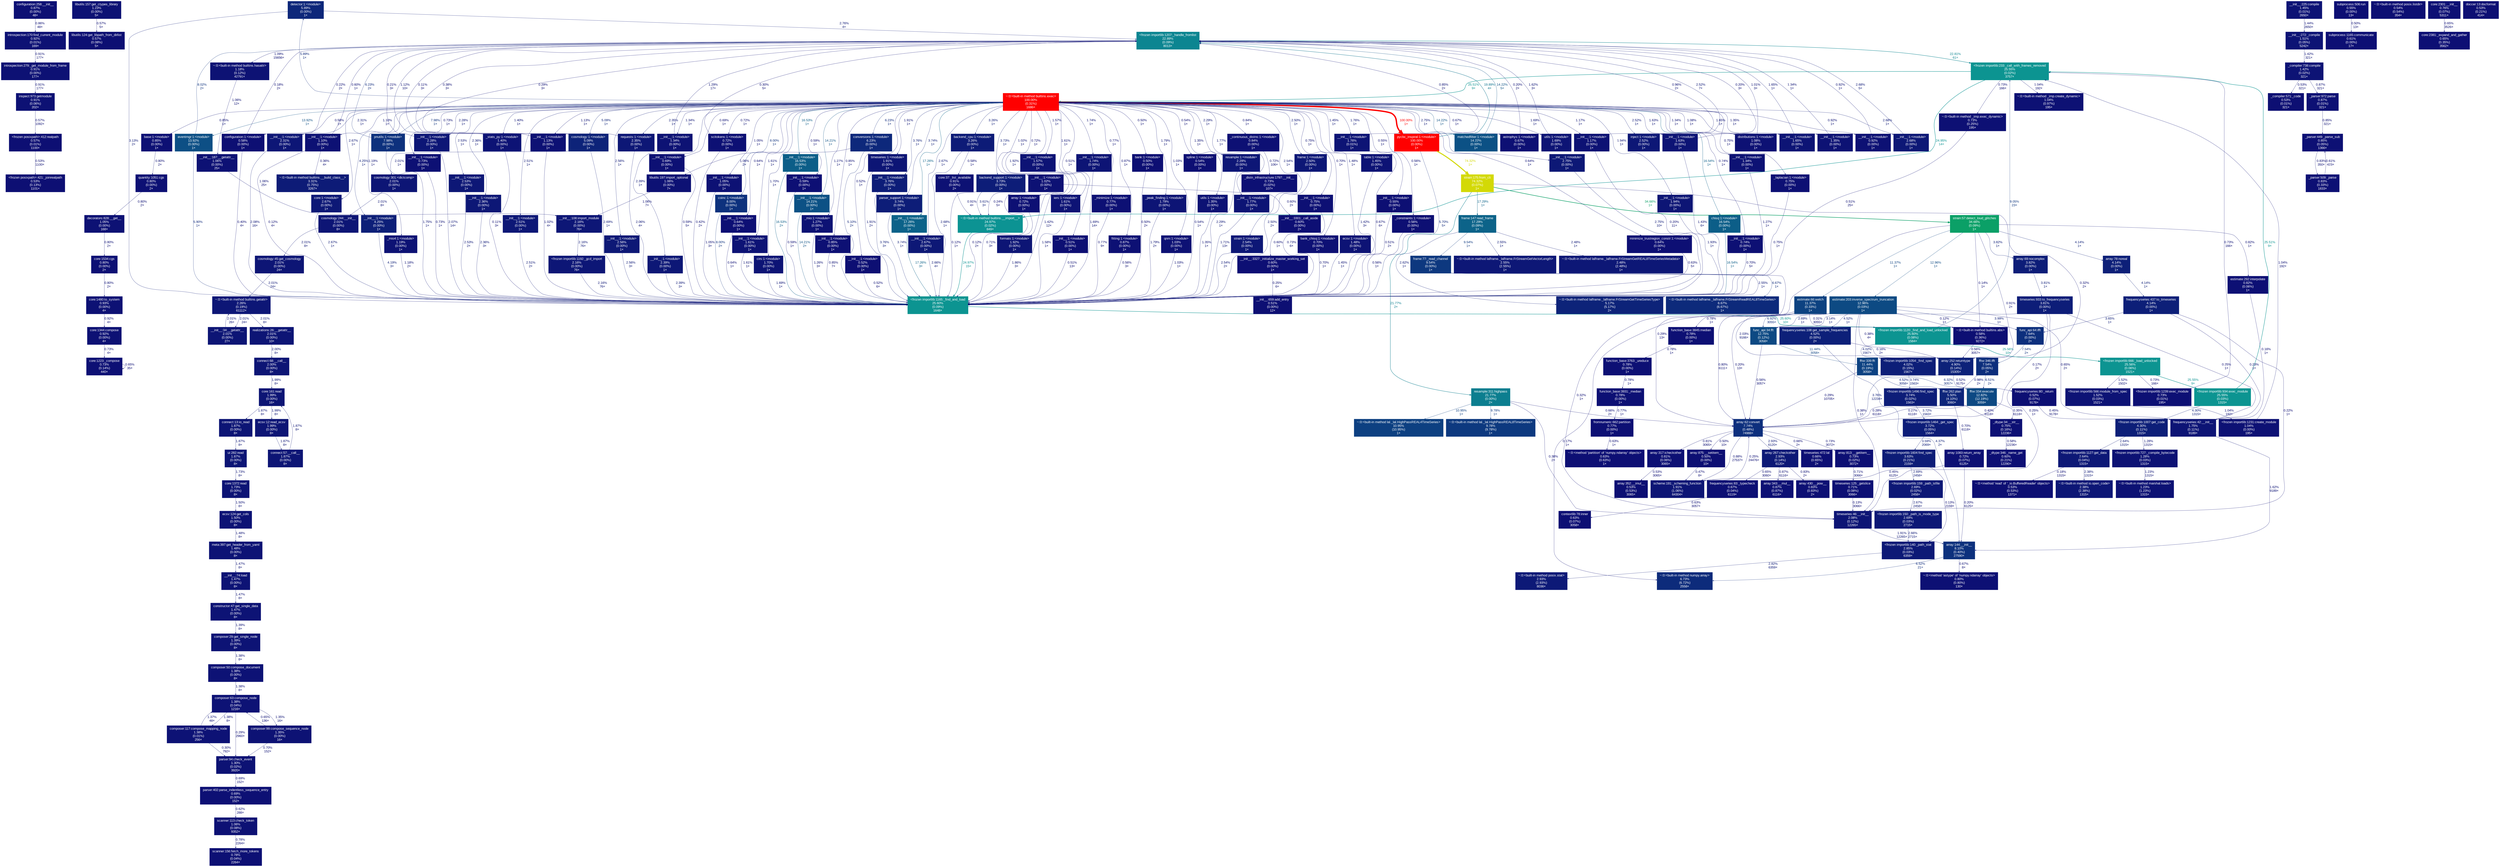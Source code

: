 digraph {
	graph [fontname=Arial, nodesep=0.125, ranksep=0.25];
	node [fontcolor=white, fontname=Arial, height=0, shape=box, style=filled, width=0];
	edge [fontname=Arial];
	34 [color="#0d0f73", fontcolor="#ffffff", fontsize="10.00", label="<frozen posixpath>:421:_joinrealpath\n0.53%\n(0.13%)\n1101×", tooltip="<frozen posixpath>"];
	35 [color="#0d0f73", fontcolor="#ffffff", fontsize="10.00", label="<frozen posixpath>:412:realpath\n0.57%\n(0.01%)\n1100×", tooltip="<frozen posixpath>"];
	35 -> 34 [arrowsize="0.35", color="#0d0f73", fontcolor="#0d0f73", fontsize="10.00", label="0.53%\n1100×", labeldistance="0.50", penwidth="0.50"];
	36 [color="#0d1174", fontcolor="#ffffff", fontsize="10.00", label="inspect:973:getmodule\n0.91%\n(0.06%)\n202×", tooltip="/work/pi_ccapano_umassd_edu/nperla_umassd_edu/envs/pycbc/lib/python3.11/inspect.py"];
	36 -> 35 [arrowsize="0.35", color="#0d0f73", fontcolor="#0d0f73", fontsize="10.00", label="0.57%\n1092×", labeldistance="0.50", penwidth="0.50"];
	82 [color="#0d1274", fontcolor="#ffffff", fontsize="10.00", label="libutils:157:get_ctypes_library\n1.23%\n(0.00%)\n5×", tooltip="/work/pi_ccapano_umassd_edu/nperla_umassd_edu/envs/pycbc/lib/python3.11/site-packages/pycbc/libutils.py"];
	82 -> 83 [arrowsize="0.35", color="#0d0f73", fontcolor="#0d0f73", fontsize="10.00", label="0.57%\n5×", labeldistance="0.50", penwidth="0.50"];
	83 [color="#0d0f73", fontcolor="#ffffff", fontsize="10.00", label="libutils:124:get_libpath_from_dirlist\n0.57%\n(0.08%)\n5×", tooltip="/work/pi_ccapano_umassd_edu/nperla_umassd_edu/envs/pycbc/lib/python3.11/site-packages/pycbc/libutils.py"];
	121 [color="#0d277a", fontcolor="#ffffff", fontsize="10.00", label="detector:1:<module>\n5.89%\n(0.00%)\n1×", tooltip="/work/pi_ccapano_umassd_edu/nperla_umassd_edu/envs/pycbc/lib/python3.11/site-packages/pycbc/detector.py"];
	121 -> 346 [arrowsize="0.35", color="#0d1876", fontcolor="#0d1876", fontsize="10.00", label="2.76%\n4×", labeldistance="0.50", penwidth="0.50"];
	121 -> 1118 [arrowsize="0.35", color="#0d1a77", fontcolor="#0d1a77", fontsize="10.00", label="3.13%\n2×", labeldistance="0.50", penwidth="0.50"];
	125 [color="#0d1274", fontcolor="#ffffff", fontsize="10.00", label="__init__:1:<module>\n1.34%\n(0.00%)\n1×", tooltip="/work/pi_ccapano_umassd_edu/nperla_umassd_edu/envs/pycbc/lib/python3.11/site-packages/numpy/__init__.py"];
	125 -> 346 [arrowsize="0.35", color="#0d1274", fontcolor="#0d1274", fontsize="10.00", label="1.29%\n17×", labeldistance="0.50", penwidth="0.50"];
	180 [color="#0d1074", fontcolor="#ffffff", fontsize="10.00", label="~:0:<built-in method _imp.exec_dynamic>\n0.73%\n(0.25%)\n195×", tooltip="~"];
	180 -> 1118 [arrowsize="0.35", color="#0d0f73", fontcolor="#0d0f73", fontsize="10.00", label="0.51%\n25×", labeldistance="0.50", penwidth="0.50"];
	183 [color="#0d1174", fontcolor="#ffffff", fontsize="10.00", label="~:0:<built-in method _imp.create_dynamic>\n1.04%\n(0.97%)\n195×", tooltip="~"];
	202 [color="#0d1b77", fontcolor="#ffffff", fontsize="10.00", label="~:0:<built-in method builtins.__build_class__>\n3.31%\n(0.75%)\n3267×", tooltip="~"];
	296 [color="#0d1c77", fontcolor="#ffffff", fontsize="10.00", label="<frozen importlib:1604:find_spec\n3.63%\n(0.21%)\n2159×", tooltip="<frozen importlib._bootstrap_external>"];
	296 -> 336 [arrowsize="0.35", color="#0d1876", fontcolor="#0d1876", fontsize="10.00", label="2.69%\n2458×", labeldistance="0.50", penwidth="0.50"];
	296 -> 338 [arrowsize="0.35", color="#0d0d73", fontcolor="#0d0d73", fontsize="10.00", label="0.13%\n2159×", labeldistance="0.50", penwidth="0.50"];
	297 [color="#0d1d78", fontcolor="#ffffff", fontsize="10.00", label="<frozen importlib:1464:_get_spec\n3.72%\n(0.05%)\n1564×", tooltip="<frozen importlib._bootstrap_external>"];
	297 -> 296 [arrowsize="0.35", color="#0d1c77", fontcolor="#0d1c77", fontsize="10.00", label="3.59%\n2069×", labeldistance="0.50", penwidth="0.50"];
	305 [color="#0d1d78", fontcolor="#ffffff", fontsize="10.00", label="<frozen importlib:1496:find_spec\n3.74%\n(0.02%)\n1563×", tooltip="<frozen importlib._bootstrap_external>"];
	305 -> 297 [arrowsize="0.35", color="#0d1d78", fontcolor="#0d1d78", fontsize="10.00", label="3.72%\n1563×", labeldistance="0.50", penwidth="0.50"];
	306 [color="#0d1e78", fontcolor="#ffffff", fontsize="10.00", label="<frozen importlib:1054:_find_spec\n4.02%\n(0.15%)\n1567×", tooltip="<frozen importlib._bootstrap>"];
	306 -> 305 [arrowsize="0.35", color="#0d1d78", fontcolor="#0d1d78", fontsize="10.00", label="3.74%\n1563×", labeldistance="0.50", penwidth="0.50"];
	312 [color="#0d1074", fontcolor="#ffffff", fontsize="10.00", label="<frozen importlib:1239:exec_module\n0.73%\n(0.01%)\n195×", tooltip="<frozen importlib._bootstrap_external>"];
	312 -> 1427 [arrowsize="0.35", color="#0d1074", fontcolor="#0d1074", fontsize="10.00", label="0.73%\n166×", labeldistance="0.50", penwidth="0.50"];
	313 [color="#0c9491", fontcolor="#ffffff", fontsize="10.00", label="<frozen importlib:666:_load_unlocked\n25.56%\n(0.06%)\n1521×", tooltip="<frozen importlib._bootstrap>"];
	313 -> 312 [arrowsize="0.35", color="#0d1074", fontcolor="#0d1074", fontsize="10.00", label="0.73%\n166×", labeldistance="0.50", penwidth="0.50"];
	313 -> 315 [arrowsize="0.35", color="#0d1375", fontcolor="#0d1375", fontsize="10.00", label="1.52%\n1502×", labeldistance="0.50", penwidth="0.50"];
	313 -> 324 [arrowsize="0.51", color="#0c9491", fontcolor="#0c9491", fontsize="10.00", label="25.55%\n9×", labeldistance="1.02", penwidth="1.02"];
	314 [color="#0d1174", fontcolor="#ffffff", fontsize="10.00", label="<frozen importlib:1231:create_module\n1.04%\n(0.00%)\n195×", tooltip="<frozen importlib._bootstrap_external>"];
	314 -> 1427 [arrowsize="0.35", color="#0d1174", fontcolor="#0d1174", fontsize="10.00", label="1.04%\n192×", labeldistance="0.50", penwidth="0.50"];
	315 [color="#0d1375", fontcolor="#ffffff", fontsize="10.00", label="<frozen importlib:566:module_from_spec\n1.52%\n(0.03%)\n1521×", tooltip="<frozen importlib._bootstrap>"];
	315 -> 314 [arrowsize="0.35", color="#0d1174", fontcolor="#0d1174", fontsize="10.00", label="1.04%\n192×", labeldistance="0.50", penwidth="0.50"];
	318 [color="#0d1f78", fontcolor="#ffffff", fontsize="10.00", label="<frozen importlib:1007:get_code\n4.30%\n(0.11%)\n1315×", tooltip="<frozen importlib._bootstrap_external>"];
	318 -> 321 [arrowsize="0.35", color="#0d1876", fontcolor="#0d1876", fontsize="10.00", label="2.64%\n1315×", labeldistance="0.50", penwidth="0.50"];
	318 -> 327 [arrowsize="0.35", color="#0d1274", fontcolor="#0d1274", fontsize="10.00", label="1.28%\n1315×", labeldistance="0.50", penwidth="0.50"];
	321 [color="#0d1876", fontcolor="#ffffff", fontsize="10.00", label="<frozen importlib:1127:get_data\n2.64%\n(0.04%)\n1315×", tooltip="<frozen importlib._bootstrap_external>"];
	321 -> 1636 [arrowsize="0.35", color="#0d0d73", fontcolor="#0d0d73", fontsize="10.00", label="0.18%\n1315×", labeldistance="0.50", penwidth="0.50"];
	321 -> 1649 [arrowsize="0.35", color="#0d1776", fontcolor="#0d1776", fontsize="10.00", label="2.38%\n1315×", labeldistance="0.50", penwidth="0.50"];
	324 [color="#0c9491", fontcolor="#ffffff", fontsize="10.00", label="<frozen importlib:934:exec_module\n25.55%\n(0.03%)\n1315×", tooltip="<frozen importlib._bootstrap_external>"];
	324 -> 318 [arrowsize="0.35", color="#0d1f78", fontcolor="#0d1f78", fontsize="10.00", label="4.30%\n1315×", labeldistance="0.50", penwidth="0.50"];
	324 -> 1427 [arrowsize="0.51", color="#0c9491", fontcolor="#0c9491", fontsize="10.00", label="25.51%\n9×", labeldistance="1.02", penwidth="1.02"];
	327 [color="#0d1274", fontcolor="#ffffff", fontsize="10.00", label="<frozen importlib:727:_compile_bytecode\n1.28%\n(0.03%)\n1315×", tooltip="<frozen importlib._bootstrap_external>"];
	327 -> 1729 [arrowsize="0.35", color="#0d1274", fontcolor="#0d1274", fontsize="10.00", label="1.23%\n1315×", labeldistance="0.50", penwidth="0.50"];
	336 [color="#0d1876", fontcolor="#ffffff", fontsize="10.00", label="<frozen importlib:159:_path_isfile\n2.69%\n(0.02%)\n2458×", tooltip="<frozen importlib._bootstrap_external>"];
	336 -> 337 [arrowsize="0.35", color="#0d1876", fontcolor="#0d1876", fontsize="10.00", label="2.67%\n2458×", labeldistance="0.50", penwidth="0.50"];
	337 [color="#0d1876", fontcolor="#ffffff", fontsize="10.00", label="<frozen importlib:150:_path_is_mode_type\n2.69%\n(0.03%)\n2715×", tooltip="<frozen importlib._bootstrap_external>"];
	337 -> 338 [arrowsize="0.35", color="#0d1876", fontcolor="#0d1876", fontsize="10.00", label="2.66%\n2715×", labeldistance="0.50", penwidth="0.50"];
	338 [color="#0d1976", fontcolor="#ffffff", fontsize="10.00", label="<frozen importlib:140:_path_stat\n2.85%\n(0.03%)\n6359×", tooltip="<frozen importlib._bootstrap_external>"];
	338 -> 1665 [arrowsize="0.35", color="#0d1976", fontcolor="#0d1976", fontsize="10.00", label="2.82%\n6359×", labeldistance="0.50", penwidth="0.50"];
	346 [color="#0c8591", fontcolor="#ffffff", fontsize="10.00", label="<frozen importlib:1207:_handle_fromlist\n22.89%\n(0.09%)\n8013×", tooltip="<frozen importlib._bootstrap>"];
	346 -> 1427 [arrowsize="0.48", color="#0c8590", fontcolor="#0c8590", fontsize="10.00", label="22.81%\n61×", labeldistance="0.91", penwidth="0.91"];
	346 -> 2105 [arrowsize="0.35", color="#0d1174", fontcolor="#0d1174", fontsize="10.00", label="1.09%\n15656×", labeldistance="0.50", penwidth="0.50"];
	347 [color="#0c9393", fontcolor="#ffffff", fontsize="10.00", label="~:0:<built-in method builtins.__import__>\n24.97%\n(0.02%)\n849×", tooltip="~"];
	347 -> 1118 [arrowsize="0.50", color="#0c9393", fontcolor="#0c9393", fontsize="10.00", label="24.97%\n15×", labeldistance="1.00", penwidth="1.00"];
	363 [color="#ff0000", fontcolor="#ffffff", fontsize="10.00", label="pycbc_inspiral:1:<module>\n100.00%\n(0.00%)\n1×", tooltip="/work/pi_ccapano_umassd_edu/nperla_umassd_edu/envs/pycbc/bin/pycbc_inspiral"];
	363 -> 346 [arrowsize="0.45", color="#0c728d", fontcolor="#0c728d", fontsize="10.00", label="19.89%\n4×", labeldistance="0.80", penwidth="0.80"];
	363 -> 1118 [arrowsize="0.35", color="#0d267a", fontcolor="#0d267a", fontsize="10.00", label="5.70%\n5×", labeldistance="0.50", penwidth="0.50"];
	363 -> 2136 [arrowsize="0.86", color="#d3d906", fontcolor="#d3d906", fontsize="10.00", label="74.32%\n1×", labeldistance="2.97", penwidth="2.97"];
	398 [color="#0d1074", fontcolor="#ffffff", fontsize="10.00", label="array:1:<module>\n0.72%\n(0.00%)\n1×", tooltip="/work/pi_ccapano_umassd_edu/nperla_umassd_edu/envs/pycbc/lib/python3.11/site-packages/pycbc/types/array.py"];
	398 -> 1118 [arrowsize="0.35", color="#0d1074", fontcolor="#0d1074", fontsize="10.00", label="0.71%\n3×", labeldistance="0.50", penwidth="0.50"];
	403 [color="#0d1f78", fontcolor="#ffffff", fontsize="10.00", label="frequencyseries:437:to_timeseries\n4.14%\n(0.00%)\n1×", tooltip="/work/pi_ccapano_umassd_edu/nperla_umassd_edu/envs/pycbc/lib/python3.11/site-packages/pycbc/types/frequencyseries.py"];
	403 -> 2210 [arrowsize="0.35", color="#0d0e73", fontcolor="#0d0e73", fontsize="10.00", label="0.22%\n1×", labeldistance="0.50", penwidth="0.50"];
	403 -> 2211 [arrowsize="0.35", color="#0d0e73", fontcolor="#0d0e73", fontsize="10.00", label="0.23%\n1×", labeldistance="0.50", penwidth="0.50"];
	403 -> 2213 [arrowsize="0.35", color="#0d1c77", fontcolor="#0d1c77", fontsize="10.00", label="3.65%\n1×", labeldistance="0.50", penwidth="0.50"];
	404 [color="#0d1d78", fontcolor="#ffffff", fontsize="10.00", label="timeseries:933:to_frequencyseries\n3.81%\n(0.00%)\n1×", tooltip="/work/pi_ccapano_umassd_edu/nperla_umassd_edu/envs/pycbc/lib/python3.11/site-packages/pycbc/types/timeseries.py"];
	404 -> 2210 [arrowsize="0.35", color="#0d0e73", fontcolor="#0d0e73", fontsize="10.00", label="0.25%\n1×", labeldistance="0.50", penwidth="0.50"];
	404 -> 2211 [arrowsize="0.35", color="#0d0e73", fontcolor="#0d0e73", fontsize="10.00", label="0.25%\n1×", labeldistance="0.50", penwidth="0.50"];
	404 -> 2214 [arrowsize="0.35", color="#0d1a77", fontcolor="#0d1a77", fontsize="10.00", label="3.14%\n1×", labeldistance="0.50", penwidth="0.50"];
	404 -> 3489 [arrowsize="0.35", color="#0d0d73", fontcolor="#0d0d73", fontsize="10.00", label="0.17%\n2×", labeldistance="0.50", penwidth="0.50"];
	420 [color="#0d1174", fontcolor="#ffffff", fontsize="10.00", label="__init__:1:<module>\n1.10%\n(0.00%)\n1×", tooltip="/work/pi_ccapano_umassd_edu/nperla_umassd_edu/envs/pycbc/lib/python3.11/site-packages/astropy/__init__.py"];
	420 -> 202 [arrowsize="0.35", color="#0d0e73", fontcolor="#0d0e73", fontsize="10.00", label="0.36%\n4×", labeldistance="0.50", penwidth="0.50"];
	420 -> 346 [arrowsize="0.35", color="#0d0f74", fontcolor="#0d0f74", fontsize="10.00", label="0.60%\n1×", labeldistance="0.50", penwidth="0.50"];
	420 -> 1118 [arrowsize="0.35", color="#0d0d73", fontcolor="#0d0d73", fontsize="10.00", label="0.12%\n4×", labeldistance="0.50", penwidth="0.50"];
	421 [color="#0d4f85", fontcolor="#ffffff", fontsize="10.00", label="eventmgr:1:<module>\n13.92%\n(0.00%)\n1×", tooltip="/work/pi_ccapano_umassd_edu/nperla_umassd_edu/envs/pycbc/lib/python3.11/site-packages/pycbc/events/eventmgr.py"];
	421 -> 346 [arrowsize="0.35", color="#0d317d", fontcolor="#0d317d", fontsize="10.00", label="8.02%\n2×", labeldistance="0.50", penwidth="0.50"];
	421 -> 1118 [arrowsize="0.35", color="#0d277a", fontcolor="#0d277a", fontsize="10.00", label="5.90%\n1×", labeldistance="0.50", penwidth="0.50"];
	422 [color="#0c5185", fontcolor="#ffffff", fontsize="10.00", label="matchedfilter:1:<module>\n14.22%\n(0.00%)\n1×", tooltip="/work/pi_ccapano_umassd_edu/nperla_umassd_edu/envs/pycbc/lib/python3.11/site-packages/pycbc/filter/matchedfilter.py"];
	422 -> 346 [arrowsize="0.38", color="#0c5185", fontcolor="#0c5185", fontsize="10.00", label="14.22%\n5×", labeldistance="0.57", penwidth="0.57"];
	424 [color="#0d0f73", fontcolor="#ffffff", fontsize="10.00", label="configuration:1:<module>\n0.58%\n(0.00%)\n1×", tooltip="/work/pi_ccapano_umassd_edu/nperla_umassd_edu/envs/pycbc/lib/python3.11/site-packages/astropy/config/configuration.py"];
	424 -> 346 [arrowsize="0.35", color="#0d0d73", fontcolor="#0d0d73", fontsize="10.00", label="0.18%\n2×", labeldistance="0.50", penwidth="0.50"];
	424 -> 1118 [arrowsize="0.35", color="#0d0e73", fontcolor="#0d0e73", fontsize="10.00", label="0.40%\n4×", labeldistance="0.50", penwidth="0.50"];
	425 [color="#0d1074", fontcolor="#ffffff", fontsize="10.00", label="configuration:258:__init__\n0.87%\n(0.00%)\n48×", tooltip="/work/pi_ccapano_umassd_edu/nperla_umassd_edu/envs/pycbc/lib/python3.11/site-packages/astropy/config/configuration.py"];
	425 -> 2216 [arrowsize="0.35", color="#0d1074", fontcolor="#0d1074", fontsize="10.00", label="0.86%\n48×", labeldistance="0.50", penwidth="0.50"];
	438 [color="#0d1575", fontcolor="#ffffff", fontsize="10.00", label="formats:1:<module>\n1.92%\n(0.00%)\n1×", tooltip="/work/pi_ccapano_umassd_edu/nperla_umassd_edu/envs/pycbc/lib/python3.11/site-packages/astropy/time/formats.py"];
	438 -> 1118 [arrowsize="0.35", color="#0d1475", fontcolor="#0d1475", fontsize="10.00", label="1.86%\n3×", labeldistance="0.50", penwidth="0.50"];
	450 [color="#0d1074", fontcolor="#ffffff", fontsize="10.00", label="astrophys:1:<module>\n0.67%\n(0.00%)\n1×", tooltip="/work/pi_ccapano_umassd_edu/nperla_umassd_edu/envs/pycbc/lib/python3.11/site-packages/astropy/units/astrophys.py"];
	450 -> 346 [arrowsize="0.35", color="#0d0e73", fontcolor="#0d0e73", fontsize="10.00", label="0.20%\n2×", labeldistance="0.50", penwidth="0.50"];
	464 [color="#0d1676", fontcolor="#ffffff", fontsize="10.00", label="__init__:1:<module>\n2.31%\n(0.00%)\n1×", tooltip="/work/pi_ccapano_umassd_edu/nperla_umassd_edu/envs/pycbc/lib/python3.11/site-packages/astropy/coordinates/builtin_frames/__init__.py"];
	464 -> 346 [arrowsize="0.35", color="#0d0e73", fontcolor="#0d0e73", fontsize="10.00", label="0.22%\n2×", labeldistance="0.50", penwidth="0.50"];
	464 -> 1118 [arrowsize="0.35", color="#0d1575", fontcolor="#0d1575", fontsize="10.00", label="2.08%\n16×", labeldistance="0.50", penwidth="0.50"];
	466 [color="#0d1475", fontcolor="#ffffff", fontsize="10.00", label="utils:1:<module>\n1.69%\n(0.00%)\n1×", tooltip="/work/pi_ccapano_umassd_edu/nperla_umassd_edu/envs/pycbc/lib/python3.11/site-packages/astropy/coordinates/builtin_frames/utils.py"];
	466 -> 346 [arrowsize="0.35", color="#0d1375", fontcolor="#0d1375", fontsize="10.00", label="1.62%\n3×", labeldistance="0.50", penwidth="0.50"];
	468 [color="#0d1375", fontcolor="#ffffff", fontsize="10.00", label="__init__:1:<module>\n1.57%\n(0.00%)\n1×", tooltip="/work/pi_ccapano_umassd_edu/nperla_umassd_edu/envs/pycbc/lib/python3.11/site-packages/astropy/table/__init__.py"];
	468 -> 1118 [arrowsize="0.35", color="#0d1375", fontcolor="#0d1375", fontsize="10.00", label="1.42%\n12×", labeldistance="0.50", penwidth="0.50"];
	469 [color="#0d1375", fontcolor="#ffffff", fontsize="10.00", label="iers:1:<module>\n1.61%\n(0.00%)\n1×", tooltip="/work/pi_ccapano_umassd_edu/nperla_umassd_edu/envs/pycbc/lib/python3.11/site-packages/astropy/utils/iers/iers.py"];
	469 -> 1118 [arrowsize="0.35", color="#0d1375", fontcolor="#0d1375", fontsize="10.00", label="1.58%\n1×", labeldistance="0.50", penwidth="0.50"];
	478 [color="#0d0f73", fontcolor="#ffffff", fontsize="10.00", label="__init__:1:<module>\n0.51%\n(0.00%)\n1×", tooltip="/work/pi_ccapano_umassd_edu/nperla_umassd_edu/envs/pycbc/lib/python3.11/site-packages/astropy/io/ascii/__init__.py"];
	478 -> 1118 [arrowsize="0.35", color="#0d0f73", fontcolor="#0d0f73", fontsize="10.00", label="0.51%\n13×", labeldistance="0.50", penwidth="0.50"];
	507 [color="#0d1475", fontcolor="#ffffff", fontsize="10.00", label="__init__:1:<module>\n1.74%\n(0.00%)\n1×", tooltip="/work/pi_ccapano_umassd_edu/nperla_umassd_edu/envs/pycbc/lib/python3.11/site-packages/scipy/optimize/__init__.py"];
	507 -> 1118 [arrowsize="0.35", color="#0d1475", fontcolor="#0d1475", fontsize="10.00", label="1.69%\n14×", labeldistance="0.50", penwidth="0.50"];
	508 [color="#0d317d", fontcolor="#ffffff", fontsize="10.00", label="pnutils:1:<module>\n7.98%\n(0.00%)\n1×", tooltip="/work/pi_ccapano_umassd_edu/nperla_umassd_edu/envs/pycbc/lib/python3.11/site-packages/pycbc/pnutils.py"];
	508 -> 346 [arrowsize="0.35", color="#0d287b", fontcolor="#0d287b", fontsize="10.00", label="6.23%\n2×", labeldistance="0.50", penwidth="0.50"];
	508 -> 1118 [arrowsize="0.35", color="#0d1475", fontcolor="#0d1475", fontsize="10.00", label="1.75%\n1×", labeldistance="0.50", penwidth="0.50"];
	510 [color="#0d1074", fontcolor="#ffffff", fontsize="10.00", label="_minimize:1:<module>\n0.77%\n(0.00%)\n1×", tooltip="/work/pi_ccapano_umassd_edu/nperla_umassd_edu/envs/pycbc/lib/python3.11/site-packages/scipy/optimize/_minimize.py"];
	510 -> 1118 [arrowsize="0.35", color="#0d1074", fontcolor="#0d1074", fontsize="10.00", label="0.77%\n9×", labeldistance="0.50", penwidth="0.50"];
	518 [color="#0d287b", fontcolor="#ffffff", fontsize="10.00", label="conversions:1:<module>\n6.23%\n(0.00%)\n1×", tooltip="/work/pi_ccapano_umassd_edu/nperla_umassd_edu/envs/pycbc/lib/python3.11/site-packages/pycbc/conversions.py"];
	518 -> 1118 [arrowsize="0.35", color="#0d2379", fontcolor="#0d2379", fontsize="10.00", label="5.10%\n2×", labeldistance="0.50", penwidth="0.50"];
	518 -> 7446 [arrowsize="0.35", color="#0d1174", fontcolor="#0d1174", fontsize="10.00", label="1.06%\n2×", labeldistance="0.50", penwidth="0.50"];
	526 [color="#0d1074", fontcolor="#ffffff", fontsize="10.00", label="base:1:<module>\n0.85%\n(0.00%)\n1×", tooltip="/work/pi_ccapano_umassd_edu/nperla_umassd_edu/envs/pycbc/lib/python3.11/site-packages/astropy/cosmology/flrw/base.py"];
	526 -> 3593 [arrowsize="0.35", color="#0d1074", fontcolor="#0d1074", fontsize="10.00", label="0.80%\n2×", labeldistance="0.50", penwidth="0.50"];
	528 [color="#0d1074", fontcolor="#ffffff", fontsize="10.00", label="fitting:1:<module>\n0.87%\n(0.00%)\n1×", tooltip="/work/pi_ccapano_umassd_edu/nperla_umassd_edu/envs/pycbc/lib/python3.11/site-packages/astropy/modeling/fitting.py"];
	528 -> 1118 [arrowsize="0.35", color="#0d0f73", fontcolor="#0d0f73", fontsize="10.00", label="0.56%\n3×", labeldistance="0.50", penwidth="0.50"];
	546 [color="#0d1174", fontcolor="#ffffff", fontsize="10.00", label="__init__:1:<module>\n1.02%\n(0.00%)\n1×", tooltip="/work/pi_ccapano_umassd_edu/nperla_umassd_edu/envs/pycbc/lib/python3.11/site-packages/pkg_resources/__init__.py"];
	546 -> 347 [arrowsize="0.35", color="#0d0e73", fontcolor="#0d0e73", fontsize="10.00", label="0.24%\n5×", labeldistance="0.50", penwidth="0.50"];
	546 -> 1118 [arrowsize="0.35", color="#0d0d73", fontcolor="#0d0d73", fontsize="10.00", label="0.12%\n2×", labeldistance="0.50", penwidth="0.50"];
	546 -> 3817 [arrowsize="0.35", color="#0d0f74", fontcolor="#0d0f74", fontsize="10.00", label="0.60%\n2×", labeldistance="0.50", penwidth="0.50"];
	552 [color="#0d1676", fontcolor="#ffffff", fontsize="10.00", label="__init__:1:<module>\n2.28%\n(0.00%)\n1×", tooltip="/work/pi_ccapano_umassd_edu/nperla_umassd_edu/envs/pycbc/lib/python3.11/site-packages/scipy/signal/__init__.py"];
	552 -> 346 [arrowsize="0.35", color="#0d0e73", fontcolor="#0d0e73", fontsize="10.00", label="0.21%\n3×", labeldistance="0.50", penwidth="0.50"];
	552 -> 1118 [arrowsize="0.35", color="#0d1575", fontcolor="#0d1575", fontsize="10.00", label="2.07%\n14×", labeldistance="0.50", penwidth="0.50"];
	553 [color="#0d1676", fontcolor="#ffffff", fontsize="10.00", label="resample:1:<module>\n2.29%\n(0.00%)\n1×", tooltip="/work/pi_ccapano_umassd_edu/nperla_umassd_edu/envs/pycbc/lib/python3.11/site-packages/pycbc/filter/resample.py"];
	553 -> 1118 [arrowsize="0.35", color="#0d1676", fontcolor="#0d1676", fontsize="10.00", label="2.29%\n1×", labeldistance="0.50", penwidth="0.50"];
	564 [color="#0d1475", fontcolor="#ffffff", fontsize="10.00", label="__init__:1:<module>\n1.77%\n(0.00%)\n1×", tooltip="/work/pi_ccapano_umassd_edu/nperla_umassd_edu/envs/pycbc/lib/python3.11/site-packages/scipy/stats/__init__.py"];
	564 -> 1118 [arrowsize="0.35", color="#0d1475", fontcolor="#0d1475", fontsize="10.00", label="1.71%\n13×", labeldistance="0.50", penwidth="0.50"];
	565 [color="#0d1375", fontcolor="#ffffff", fontsize="10.00", label="_stats_py:1:<module>\n1.40%\n(0.00%)\n1×", tooltip="/work/pi_ccapano_umassd_edu/nperla_umassd_edu/envs/pycbc/lib/python3.11/site-packages/scipy/stats/_stats_py.py"];
	565 -> 346 [arrowsize="0.35", color="#0d1174", fontcolor="#0d1174", fontsize="10.00", label="1.12%\n10×", labeldistance="0.50", penwidth="0.50"];
	565 -> 1118 [arrowsize="0.35", color="#0d0d73", fontcolor="#0d0d73", fontsize="10.00", label="0.11%\n3×", labeldistance="0.50", penwidth="0.50"];
	567 [color="#0d1074", fontcolor="#ffffff", fontsize="10.00", label="_continuous_distns:1:<module>\n0.84%\n(0.00%)\n1×", tooltip="/work/pi_ccapano_umassd_edu/nperla_umassd_edu/envs/pycbc/lib/python3.11/site-packages/scipy/stats/_continuous_distns.py"];
	567 -> 3007 [arrowsize="0.35", color="#0d1074", fontcolor="#0d1074", fontsize="10.00", label="0.72%\n106×", labeldistance="0.50", penwidth="0.50"];
	568 [color="#0d1174", fontcolor="#ffffff", fontsize="10.00", label="__init__:1:<module>\n1.13%\n(0.00%)\n1×", tooltip="/work/pi_ccapano_umassd_edu/nperla_umassd_edu/envs/pycbc/lib/python3.11/site-packages/requests/__init__.py"];
	568 -> 346 [arrowsize="0.35", color="#0d0d73", fontcolor="#0d0d73", fontsize="10.00", label="0.11%\n3×", labeldistance="0.50", penwidth="0.50"];
	568 -> 1118 [arrowsize="0.35", color="#0d1174", fontcolor="#0d1174", fontsize="10.00", label="1.02%\n4×", labeldistance="0.50", penwidth="0.50"];
	588 [color="#0d1776", fontcolor="#ffffff", fontsize="10.00", label="strain:1:<module>\n2.54%\n(0.00%)\n1×", tooltip="/work/pi_ccapano_umassd_edu/nperla_umassd_edu/envs/pycbc/lib/python3.11/site-packages/pycbc/strain/strain.py"];
	588 -> 1118 [arrowsize="0.35", color="#0d1776", fontcolor="#0d1776", fontsize="10.00", label="2.54%\n2×", labeldistance="0.50", penwidth="0.50"];
	589 [color="#0d1776", fontcolor="#ffffff", fontsize="10.00", label="frame:1:<module>\n2.50%\n(0.00%)\n1×", tooltip="/work/pi_ccapano_umassd_edu/nperla_umassd_edu/envs/pycbc/lib/python3.11/site-packages/pycbc/frame/frame.py"];
	589 -> 1118 [arrowsize="0.35", color="#0d1776", fontcolor="#0d1776", fontsize="10.00", label="2.50%\n2×", labeldistance="0.50", penwidth="0.50"];
	590 [color="#0d1776", fontcolor="#ffffff", fontsize="10.00", label="inject:1:<module>\n2.52%\n(0.00%)\n1×", tooltip="/work/pi_ccapano_umassd_edu/nperla_umassd_edu/envs/pycbc/lib/python3.11/site-packages/pycbc/inject/inject.py"];
	590 -> 346 [arrowsize="0.35", color="#0d1776", fontcolor="#0d1776", fontsize="10.00", label="2.52%\n7×", labeldistance="0.50", penwidth="0.50"];
	591 [color="#0d1776", fontcolor="#ffffff", fontsize="10.00", label="requests:1:<module>\n2.35%\n(0.00%)\n1×", tooltip="/work/pi_ccapano_umassd_edu/nperla_umassd_edu/envs/pycbc/lib/python3.11/site-packages/igwn_auth_utils/requests.py"];
	591 -> 346 [arrowsize="0.35", color="#0d0e73", fontcolor="#0d0e73", fontsize="10.00", label="0.29%\n3×", labeldistance="0.50", penwidth="0.50"];
	591 -> 1118 [arrowsize="0.35", color="#0d1575", fontcolor="#0d1575", fontsize="10.00", label="2.06%\n4×", labeldistance="0.50", penwidth="0.50"];
	601 [color="#0d1074", fontcolor="#ffffff", fontsize="10.00", label="__init__:1:<module>\n0.75%\n(0.00%)\n1×", tooltip="/work/pi_ccapano_umassd_edu/nperla_umassd_edu/envs/pycbc/lib/python3.11/site-packages/urllib3/__init__.py"];
	601 -> 1118 [arrowsize="0.35", color="#0d1074", fontcolor="#0d1074", fontsize="10.00", label="0.73%\n6×", labeldistance="0.50", penwidth="0.50"];
	615 [color="#0d1074", fontcolor="#ffffff", fontsize="10.00", label="scitokens:1:<module>\n0.72%\n(0.00%)\n1×", tooltip="/work/pi_ccapano_umassd_edu/nperla_umassd_edu/envs/pycbc/lib/python3.11/site-packages/scitokens/scitokens.py"];
	615 -> 346 [arrowsize="0.35", color="#0d0e73", fontcolor="#0d0e73", fontsize="10.00", label="0.30%\n5×", labeldistance="0.50", penwidth="0.50"];
	615 -> 1118 [arrowsize="0.35", color="#0d0e73", fontcolor="#0d0e73", fontsize="10.00", label="0.42%\n2×", labeldistance="0.50", penwidth="0.50"];
	684 [color="#0d1074", fontcolor="#ffffff", fontsize="10.00", label="bank_chisq:1:<module>\n0.70%\n(0.00%)\n1×", tooltip="/work/pi_ccapano_umassd_edu/nperla_umassd_edu/envs/pycbc/lib/python3.11/site-packages/pycbc/vetoes/bank_chisq.py"];
	684 -> 1118 [arrowsize="0.35", color="#0d1074", fontcolor="#0d1074", fontsize="10.00", label="0.70%\n1×", labeldistance="0.50", penwidth="0.50"];
	707 [color="#0d0f73", fontcolor="#ffffff", fontsize="10.00", label="bank:1:<module>\n0.50%\n(0.00%)\n1×", tooltip="/work/pi_ccapano_umassd_edu/nperla_umassd_edu/envs/pycbc/lib/python3.11/site-packages/pycbc/waveform/bank.py"];
	707 -> 1118 [arrowsize="0.35", color="#0d0f73", fontcolor="#0d0f73", fontsize="10.00", label="0.50%\n2×", labeldistance="0.50", penwidth="0.50"];
	737 [color="#0d1174", fontcolor="#ffffff", fontsize="10.00", label="distributions:1:<module>\n1.08%\n(0.00%)\n1×", tooltip="/work/pi_ccapano_umassd_edu/nperla_umassd_edu/envs/pycbc/lib/python3.11/site-packages/scipy/stats/distributions.py"];
	737 -> 346 [arrowsize="0.35", color="#0d1174", fontcolor="#0d1174", fontsize="10.00", label="1.01%\n3×", labeldistance="0.50", penwidth="0.50"];
	742 [color="#0d1475", fontcolor="#ffffff", fontsize="10.00", label="_peak_finding:1:<module>\n1.79%\n(0.00%)\n1×", tooltip="/work/pi_ccapano_umassd_edu/nperla_umassd_edu/envs/pycbc/lib/python3.11/site-packages/scipy/signal/_peak_finding.py"];
	742 -> 1118 [arrowsize="0.35", color="#0d1475", fontcolor="#0d1475", fontsize="10.00", label="1.79%\n2×", labeldistance="0.50", penwidth="0.50"];
	760 [color="#0d1174", fontcolor="#ffffff", fontsize="10.00", label="qnm:1:<module>\n1.03%\n(0.00%)\n1×", tooltip="/work/pi_ccapano_umassd_edu/nperla_umassd_edu/envs/pycbc/lib/python3.11/site-packages/pykerr/qnm.py"];
	760 -> 1118 [arrowsize="0.35", color="#0d1174", fontcolor="#0d1174", fontsize="10.00", label="1.03%\n1×", labeldistance="0.50", penwidth="0.50"];
	783 [color="#0d0f73", fontcolor="#ffffff", fontsize="10.00", label="spline:1:<module>\n0.54%\n(0.00%)\n1×", tooltip="/work/pi_ccapano_umassd_edu/nperla_umassd_edu/envs/pycbc/lib/python3.11/site-packages/astropy/modeling/spline.py"];
	783 -> 1118 [arrowsize="0.35", color="#0d0f73", fontcolor="#0d0f73", fontsize="10.00", label="0.54%\n1×", labeldistance="0.50", penwidth="0.50"];
	784 [color="#0d1475", fontcolor="#ffffff", fontsize="10.00", label="__init__:1:<module>\n1.65%\n(0.00%)\n1×", tooltip="/work/pi_ccapano_umassd_edu/nperla_umassd_edu/envs/pycbc/lib/python3.11/site-packages/astropy/cosmology/io/__init__.py"];
	784 -> 346 [arrowsize="0.35", color="#0d1475", fontcolor="#0d1475", fontsize="10.00", label="1.65%\n1×", labeldistance="0.50", penwidth="0.50"];
	785 [color="#0d1274", fontcolor="#ffffff", fontsize="10.00", label="__init__:1:<module>\n1.35%\n(0.00%)\n1×", tooltip="/work/pi_ccapano_umassd_edu/nperla_umassd_edu/envs/pycbc/lib/python3.11/site-packages/astropy/modeling/__init__.py"];
	785 -> 346 [arrowsize="0.35", color="#0d1274", fontcolor="#0d1274", fontsize="10.00", label="1.34%\n1×", labeldistance="0.50", penwidth="0.50"];
	786 [color="#0d1274", fontcolor="#ffffff", fontsize="10.00", label="utils:1:<module>\n1.35%\n(0.00%)\n1×", tooltip="/work/pi_ccapano_umassd_edu/nperla_umassd_edu/envs/pycbc/lib/python3.11/site-packages/astropy/cosmology/io/utils.py"];
	786 -> 1118 [arrowsize="0.35", color="#0d1274", fontcolor="#0d1274", fontsize="10.00", label="1.35%\n1×", labeldistance="0.50", penwidth="0.50"];
	787 [color="#0d1375", fontcolor="#ffffff", fontsize="10.00", label="ecsv:1:<module>\n1.48%\n(0.00%)\n1×", tooltip="/work/pi_ccapano_umassd_edu/nperla_umassd_edu/envs/pycbc/lib/python3.11/site-packages/astropy/cosmology/io/ecsv.py"];
	787 -> 1118 [arrowsize="0.35", color="#0d1375", fontcolor="#0d1375", fontsize="10.00", label="1.45%\n1×", labeldistance="0.50", penwidth="0.50"];
	788 [color="#0d1375", fontcolor="#ffffff", fontsize="10.00", label="table:1:<module>\n1.45%\n(0.00%)\n1×", tooltip="/work/pi_ccapano_umassd_edu/nperla_umassd_edu/envs/pycbc/lib/python3.11/site-packages/astropy/cosmology/io/table.py"];
	788 -> 1118 [arrowsize="0.35", color="#0d1375", fontcolor="#0d1375", fontsize="10.00", label="1.42%\n3×", labeldistance="0.50", penwidth="0.50"];
	802 [color="#0d1174", fontcolor="#ffffff", fontsize="10.00", label="__init__:1:<module>\n0.92%\n(0.00%)\n1×", tooltip="/work/pi_ccapano_umassd_edu/nperla_umassd_edu/envs/pycbc/lib/python3.11/site-packages/astropy/cosmology/flrw/__init__.py"];
	802 -> 346 [arrowsize="0.35", color="#0d1174", fontcolor="#0d1174", fontsize="10.00", label="0.92%\n1×", labeldistance="0.50", penwidth="0.50"];
	824 [color="#0d1876", fontcolor="#ffffff", fontsize="10.00", label="__init__:1:<module>\n2.68%\n(0.00%)\n1×", tooltip="/work/pi_ccapano_umassd_edu/nperla_umassd_edu/envs/pycbc/lib/python3.11/site-packages/astropy/cosmology/__init__.py"];
	824 -> 346 [arrowsize="0.35", color="#0d1876", fontcolor="#0d1876", fontsize="10.00", label="2.68%\n5×", labeldistance="0.50", penwidth="0.50"];
	873 [color="#0d2379", fontcolor="#ffffff", fontsize="10.00", label="cosmology:1:<module>\n5.09%\n(0.00%)\n1×", tooltip="/work/pi_ccapano_umassd_edu/nperla_umassd_edu/envs/pycbc/lib/python3.11/site-packages/pycbc/cosmology.py"];
	873 -> 346 [arrowsize="0.35", color="#0d0e73", fontcolor="#0d0e73", fontsize="10.00", label="0.38%\n3×", labeldistance="0.50", penwidth="0.50"];
	873 -> 1118 [arrowsize="0.35", color="#0d1876", fontcolor="#0d1876", fontsize="10.00", label="2.69%\n1×", labeldistance="0.50", penwidth="0.50"];
	873 -> 5331 [arrowsize="0.35", color="#0d1575", fontcolor="#0d1575", fontsize="10.00", label="2.01%\n1×", labeldistance="0.50", penwidth="0.50"];
	885 [color="#0d0f73", fontcolor="#ffffff", fontsize="10.00", label="__init__:1:<module>\n0.55%\n(0.00%)\n1×", tooltip="/work/pi_ccapano_umassd_edu/nperla_umassd_edu/envs/pycbc/lib/python3.11/site-packages/numpy/testing/__init__.py"];
	885 -> 1118 [arrowsize="0.35", color="#0d0f73", fontcolor="#0d0f73", fontsize="10.00", label="0.51%\n2×", labeldistance="0.50", penwidth="0.50"];
	901 [color="#0d0f73", fontcolor="#ffffff", fontsize="10.00", label="_constraints:1:<module>\n0.56%\n(0.00%)\n1×", tooltip="/work/pi_ccapano_umassd_edu/nperla_umassd_edu/envs/pycbc/lib/python3.11/site-packages/scipy/optimize/_constraints.py"];
	901 -> 1118 [arrowsize="0.35", color="#0d0f73", fontcolor="#0d0f73", fontsize="10.00", label="0.56%\n1×", labeldistance="0.50", penwidth="0.50"];
	902 [color="#0d0f74", fontcolor="#ffffff", fontsize="10.00", label="minimize_trustregion_constr:1:<module>\n0.64%\n(0.00%)\n1×", tooltip="/work/pi_ccapano_umassd_edu/nperla_umassd_edu/envs/pycbc/lib/python3.11/site-packages/scipy/optimize/_trustregion_constr/minimize_trustregion_constr.py"];
	902 -> 1118 [arrowsize="0.35", color="#0d0f74", fontcolor="#0d0f74", fontsize="10.00", label="0.63%\n5×", labeldistance="0.50", penwidth="0.50"];
	970 [color="#0d1876", fontcolor="#ffffff", fontsize="10.00", label="__init__:1:<module>\n2.75%\n(0.00%)\n1×", tooltip="/work/pi_ccapano_umassd_edu/nperla_umassd_edu/envs/pycbc/lib/python3.11/site-packages/astropy/coordinates/__init__.py"];
	970 -> 1118 [arrowsize="0.35", color="#0d1876", fontcolor="#0d1876", fontsize="10.00", label="2.75%\n10×", labeldistance="0.50", penwidth="0.50"];
	977 [color="#0d1575", fontcolor="#ffffff", fontsize="10.00", label="__init__:1:<module>\n1.94%\n(0.00%)\n1×", tooltip="/work/pi_ccapano_umassd_edu/nperla_umassd_edu/envs/pycbc/lib/python3.11/site-packages/astropy/time/__init__.py"];
	977 -> 1118 [arrowsize="0.35", color="#0d1575", fontcolor="#0d1575", fontsize="10.00", label="1.93%\n1×", labeldistance="0.50", penwidth="0.50"];
	981 [color="#0d1475", fontcolor="#ffffff", fontsize="10.00", label="__init__:1:<module>\n1.76%\n(0.01%)\n1×", tooltip="/work/pi_ccapano_umassd_edu/nperla_umassd_edu/envs/pycbc/lib/python3.11/site-packages/astropy/units/__init__.py"];
	981 -> 346 [arrowsize="0.35", color="#0d1074", fontcolor="#0d1074", fontsize="10.00", label="0.85%\n2×", labeldistance="0.50", penwidth="0.50"];
	981 -> 1118 [arrowsize="0.35", color="#0d0f74", fontcolor="#0d0f74", fontsize="10.00", label="0.67%\n6×", labeldistance="0.50", penwidth="0.50"];
	986 [color="#0d1074", fontcolor="#ffffff", fontsize="10.00", label="core:1534:cgs\n0.80%\n(0.00%)\n2×", tooltip="/work/pi_ccapano_umassd_edu/nperla_umassd_edu/envs/pycbc/lib/python3.11/site-packages/astropy/units/core.py"];
	986 -> 2655 [arrowsize="0.35", color="#0d1074", fontcolor="#0d1074", fontsize="10.00", label="0.80%\n2×", labeldistance="0.50", penwidth="0.50"];
	999 [color="#0c5e88", fontcolor="#ffffff", fontsize="10.00", label="chisq:1:<module>\n16.54%\n(0.00%)\n1×", tooltip="/work/pi_ccapano_umassd_edu/nperla_umassd_edu/envs/pycbc/lib/python3.11/site-packages/pycbc/vetoes/chisq.py"];
	999 -> 1118 [arrowsize="0.41", color="#0c5e88", fontcolor="#0c5e88", fontsize="10.00", label="16.54%\n1×", labeldistance="0.66", penwidth="0.66"];
	1054 [color="#0d1074", fontcolor="#ffffff", fontsize="10.00", label="__init__:1:<module>\n0.74%\n(0.00%)\n1×", tooltip="/work/pi_ccapano_umassd_edu/nperla_umassd_edu/envs/pycbc/lib/python3.11/site-packages/scipy/sparse/linalg/__init__.py"];
	1054 -> 1118 [arrowsize="0.35", color="#0d1074", fontcolor="#0d1074", fontsize="10.00", label="0.70%\n5×", labeldistance="0.50", penwidth="0.50"];
	1075 [color="#0d1274", fontcolor="#ffffff", fontsize="10.00", label="__init__:1:<module>\n1.17%\n(0.00%)\n1×", tooltip="/work/pi_ccapano_umassd_edu/nperla_umassd_edu/envs/pycbc/lib/python3.11/site-packages/scipy/sparse/__init__.py"];
	1075 -> 346 [arrowsize="0.35", color="#0d1174", fontcolor="#0d1174", fontsize="10.00", label="0.96%\n2×", labeldistance="0.50", penwidth="0.50"];
	1075 -> 1118 [arrowsize="0.35", color="#0d0e73", fontcolor="#0d0e73", fontsize="10.00", label="0.20%\n11×", labeldistance="0.50", penwidth="0.50"];
	1081 [color="#0d1274", fontcolor="#ffffff", fontsize="10.00", label="__init__:1:<module>\n1.34%\n(0.00%)\n1×", tooltip="/work/pi_ccapano_umassd_edu/nperla_umassd_edu/envs/pycbc/lib/python3.11/site-packages/scipy/io/matlab/__init__.py"];
	1081 -> 1118 [arrowsize="0.35", color="#0d1274", fontcolor="#0d1274", fontsize="10.00", label="1.27%\n1×", labeldistance="0.50", penwidth="0.50"];
	1082 [color="#0d1475", fontcolor="#ffffff", fontsize="10.00", label="__init__:1:<module>\n1.63%\n(0.00%)\n1×", tooltip="/work/pi_ccapano_umassd_edu/nperla_umassd_edu/envs/pycbc/lib/python3.11/site-packages/scipy/io/__init__.py"];
	1082 -> 346 [arrowsize="0.35", color="#0d0e73", fontcolor="#0d0e73", fontsize="10.00", label="0.20%\n3×", labeldistance="0.50", penwidth="0.50"];
	1082 -> 1118 [arrowsize="0.35", color="#0d1375", fontcolor="#0d1375", fontsize="10.00", label="1.43%\n6×", labeldistance="0.50", penwidth="0.50"];
	1084 [color="#0d1074", fontcolor="#ffffff", fontsize="10.00", label="_laplacian:1:<module>\n0.75%\n(0.00%)\n1×", tooltip="/work/pi_ccapano_umassd_edu/nperla_umassd_edu/envs/pycbc/lib/python3.11/site-packages/scipy/sparse/csgraph/_laplacian.py"];
	1084 -> 1118 [arrowsize="0.35", color="#0d1074", fontcolor="#0d1074", fontsize="10.00", label="0.75%\n1×", labeldistance="0.50", penwidth="0.50"];
	1090 [color="#0d1876", fontcolor="#ffffff", fontsize="10.00", label="core:1:<module>\n2.67%\n(0.00%)\n1×", tooltip="/work/pi_ccapano_umassd_edu/nperla_umassd_edu/envs/pycbc/lib/python3.11/site-packages/pycbc/fft/core.py"];
	1090 -> 1118 [arrowsize="0.35", color="#0d1876", fontcolor="#0d1876", fontsize="10.00", label="2.67%\n1×", labeldistance="0.50", penwidth="0.50"];
	1116 [color="#0d1676", fontcolor="#ffffff", fontsize="10.00", label="<frozen importlib:1192:_gcd_import\n2.16%\n(0.00%)\n76×", tooltip="<frozen importlib._bootstrap>"];
	1116 -> 1118 [arrowsize="0.35", color="#0d1676", fontcolor="#0d1676", fontsize="10.00", label="2.16%\n76×", labeldistance="0.50", penwidth="0.50"];
	1117 [color="#0d1676", fontcolor="#ffffff", fontsize="10.00", label="__init__:108:import_module\n2.16%\n(0.00%)\n76×", tooltip="/work/pi_ccapano_umassd_edu/nperla_umassd_edu/envs/pycbc/lib/python3.11/importlib/__init__.py"];
	1117 -> 1116 [arrowsize="0.35", color="#0d1676", fontcolor="#0d1676", fontsize="10.00", label="2.16%\n76×", labeldistance="0.50", penwidth="0.50"];
	1118 [color="#0c9491", fontcolor="#ffffff", fontsize="10.00", label="<frozen importlib:1165:_find_and_load\n25.60%\n(0.09%)\n1648×", tooltip="<frozen importlib._bootstrap>"];
	1118 -> 1309 [arrowsize="0.51", color="#0c9491", fontcolor="#0c9491", fontsize="10.00", label="25.60%\n10×", labeldistance="1.02", penwidth="1.02"];
	1129 [color="#0d1f78", fontcolor="#ffffff", fontsize="10.00", label="__init__:1:<module>\n4.25%\n(0.00%)\n1×", tooltip="/work/pi_ccapano_umassd_edu/nperla_umassd_edu/envs/pycbc/lib/python3.11/site-packages/pycbc/__init__.py"];
	1129 -> 1118 [arrowsize="0.35", color="#0d1f78", fontcolor="#0d1f78", fontsize="10.00", label="4.19%\n3×", labeldistance="0.50", penwidth="0.50"];
	1130 [color="#0d1d78", fontcolor="#ffffff", fontsize="10.00", label="backend_support:1:<module>\n3.73%\n(0.00%)\n1×", tooltip="/work/pi_ccapano_umassd_edu/nperla_umassd_edu/envs/pycbc/lib/python3.11/site-packages/pycbc/fft/backend_support.py"];
	1130 -> 347 [arrowsize="0.35", color="#0d1c77", fontcolor="#0d1c77", fontsize="10.00", label="3.61%\n3×", labeldistance="0.50", penwidth="0.50"];
	1130 -> 1118 [arrowsize="0.35", color="#0d0d73", fontcolor="#0d0d73", fontsize="10.00", label="0.12%\n1×", labeldistance="0.50", penwidth="0.50"];
	1137 [color="#0d1274", fontcolor="#ffffff", fontsize="10.00", label="_mio4:1:<module>\n1.19%\n(0.00%)\n1×", tooltip="/work/pi_ccapano_umassd_edu/nperla_umassd_edu/envs/pycbc/lib/python3.11/site-packages/scipy/io/matlab/_mio4.py"];
	1137 -> 1118 [arrowsize="0.35", color="#0d1274", fontcolor="#0d1274", fontsize="10.00", label="1.18%\n2×", labeldistance="0.50", penwidth="0.50"];
	1179 [color="#0d1074", fontcolor="#ffffff", fontsize="10.00", label="__init__:1:<module>\n0.73%\n(0.00%)\n1×", tooltip="/work/pi_ccapano_umassd_edu/nperla_umassd_edu/envs/pycbc/lib/python3.11/site-packages/scitokens/__init__.py"];
	1179 -> 1118 [arrowsize="0.35", color="#0d1074", fontcolor="#0d1074", fontsize="10.00", label="0.73%\n1×", labeldistance="0.50", penwidth="0.50"];
	1195 [color="#0d1776", fontcolor="#ffffff", fontsize="10.00", label="__init__:1:<module>\n2.53%\n(0.00%)\n1×", tooltip="/work/pi_ccapano_umassd_edu/nperla_umassd_edu/envs/pycbc/lib/python3.11/site-packages/pycbc/inject/__init__.py"];
	1195 -> 1118 [arrowsize="0.35", color="#0d1776", fontcolor="#0d1776", fontsize="10.00", label="2.53%\n2×", labeldistance="0.50", penwidth="0.50"];
	1197 [color="#0d1776", fontcolor="#ffffff", fontsize="10.00", label="__init__:1:<module>\n2.36%\n(0.00%)\n1×", tooltip="/work/pi_ccapano_umassd_edu/nperla_umassd_edu/envs/pycbc/lib/python3.11/site-packages/igwn_auth_utils/__init__.py"];
	1197 -> 1118 [arrowsize="0.35", color="#0d1776", fontcolor="#0d1776", fontsize="10.00", label="2.36%\n3×", labeldistance="0.50", penwidth="0.50"];
	1198 [color="#0d1776", fontcolor="#ffffff", fontsize="10.00", label="__init__:1:<module>\n2.51%\n(0.00%)\n1×", tooltip="/work/pi_ccapano_umassd_edu/nperla_umassd_edu/envs/pycbc/lib/python3.11/site-packages/pycbc/frame/__init__.py"];
	1198 -> 1118 [arrowsize="0.35", color="#0d1776", fontcolor="#0d1776", fontsize="10.00", label="2.51%\n2×", labeldistance="0.50", penwidth="0.50"];
	1202 [color="#0d1876", fontcolor="#ffffff", fontsize="10.00", label="__init__:1:<module>\n2.56%\n(0.00%)\n1×", tooltip="/work/pi_ccapano_umassd_edu/nperla_umassd_edu/envs/pycbc/lib/python3.11/site-packages/pycbc/strain/__init__.py"];
	1202 -> 1118 [arrowsize="0.35", color="#0d1876", fontcolor="#0d1876", fontsize="10.00", label="2.56%\n3×", labeldistance="0.50", penwidth="0.50"];
	1205 [color="#0d1776", fontcolor="#ffffff", fontsize="10.00", label="__init__:1:<module>\n2.39%\n(0.00%)\n1×", tooltip="/work/pi_ccapano_umassd_edu/nperla_umassd_edu/envs/pycbc/lib/python3.11/site-packages/gwdatafind/__init__.py"];
	1205 -> 1118 [arrowsize="0.35", color="#0d1776", fontcolor="#0d1776", fontsize="10.00", label="2.39%\n3×", labeldistance="0.50", penwidth="0.50"];
	1207 [color="#0d1074", fontcolor="#ffffff", fontsize="10.00", label="__init__:1:<module>\n0.69%\n(0.00%)\n1×", tooltip="/work/pi_ccapano_umassd_edu/nperla_umassd_edu/envs/pycbc/lib/python3.11/site-packages/pycbc/waveform/__init__.py"];
	1207 -> 1118 [arrowsize="0.35", color="#0d0f74", fontcolor="#0d0f74", fontsize="10.00", label="0.59%\n5×", labeldistance="0.50", penwidth="0.50"];
	1218 [color="#0d1174", fontcolor="#ffffff", fontsize="10.00", label="__init__:1:<module>\n1.05%\n(0.00%)\n1×", tooltip="/work/pi_ccapano_umassd_edu/nperla_umassd_edu/envs/pycbc/lib/python3.11/site-packages/pykerr/__init__.py"];
	1218 -> 1118 [arrowsize="0.35", color="#0d1174", fontcolor="#0d1174", fontsize="10.00", label="1.05%\n3×", labeldistance="0.50", penwidth="0.50"];
	1238 [color="#0d317d", fontcolor="#ffffff", fontsize="10.00", label="coinc:1:<module>\n8.00%\n(0.00%)\n1×", tooltip="/work/pi_ccapano_umassd_edu/nperla_umassd_edu/envs/pycbc/lib/python3.11/site-packages/pycbc/events/coinc.py"];
	1238 -> 1118 [arrowsize="0.35", color="#0d317d", fontcolor="#0d317d", fontsize="10.00", label="8.00%\n2×", labeldistance="0.50", penwidth="0.50"];
	1241 [color="#0d0f74", fontcolor="#ffffff", fontsize="10.00", label="__init__:1:<module>\n0.64%\n(0.00%)\n1×", tooltip="/work/pi_ccapano_umassd_edu/nperla_umassd_edu/envs/pycbc/lib/python3.11/site-packages/scipy/optimize/_trustregion_constr/__init__.py"];
	1241 -> 1118 [arrowsize="0.35", color="#0d0f74", fontcolor="#0d0f74", fontsize="10.00", label="0.64%\n1×", labeldistance="0.50", penwidth="0.50"];
	1251 [color="#0d1375", fontcolor="#ffffff", fontsize="10.00", label="__init__:1:<module>\n1.61%\n(0.00%)\n1×", tooltip="/work/pi_ccapano_umassd_edu/nperla_umassd_edu/envs/pycbc/lib/python3.11/site-packages/astropy/utils/iers/__init__.py"];
	1251 -> 1118 [arrowsize="0.35", color="#0d1375", fontcolor="#0d1375", fontsize="10.00", label="1.61%\n1×", labeldistance="0.50", penwidth="0.50"];
	1258 [color="#0d1475", fontcolor="#ffffff", fontsize="10.00", label="cirs:1:<module>\n1.70%\n(0.00%)\n1×", tooltip="/work/pi_ccapano_umassd_edu/nperla_umassd_edu/envs/pycbc/lib/python3.11/site-packages/astropy/coordinates/builtin_frames/cirs.py"];
	1258 -> 1118 [arrowsize="0.35", color="#0d1475", fontcolor="#0d1475", fontsize="10.00", label="1.69%\n1×", labeldistance="0.50", penwidth="0.50"];
	1269 [color="#0c5e88", fontcolor="#ffffff", fontsize="10.00", label="__init__:1:<module>\n16.53%\n(0.00%)\n1×", tooltip="/work/pi_ccapano_umassd_edu/nperla_umassd_edu/envs/pycbc/lib/python3.11/site-packages/pycbc/filter/__init__.py"];
	1269 -> 1118 [arrowsize="0.41", color="#0c5e88", fontcolor="#0c5e88", fontsize="10.00", label="16.53%\n2×", labeldistance="0.66", penwidth="0.66"];
	1270 [color="#0d0f74", fontcolor="#ffffff", fontsize="10.00", label="__init__:1:<module>\n0.59%\n(0.00%)\n1×", tooltip="/work/pi_ccapano_umassd_edu/nperla_umassd_edu/envs/pycbc/lib/python3.11/site-packages/astropy/config/__init__.py"];
	1270 -> 1118 [arrowsize="0.35", color="#0d0f74", fontcolor="#0d0f74", fontsize="10.00", label="0.59%\n1×", labeldistance="0.50", penwidth="0.50"];
	1276 [color="#0c5185", fontcolor="#ffffff", fontsize="10.00", label="__init__:1:<module>\n14.21%\n(0.00%)\n1×", tooltip="/work/pi_ccapano_umassd_edu/nperla_umassd_edu/envs/pycbc/lib/python3.11/site-packages/pycbc/events/__init__.py"];
	1276 -> 1118 [arrowsize="0.38", color="#0c5185", fontcolor="#0c5185", fontsize="10.00", label="14.21%\n2×", labeldistance="0.57", penwidth="0.57"];
	1283 [color="#0d1274", fontcolor="#ffffff", fontsize="10.00", label="_mio:1:<module>\n1.27%\n(0.00%)\n1×", tooltip="/work/pi_ccapano_umassd_edu/nperla_umassd_edu/envs/pycbc/lib/python3.11/site-packages/scipy/io/matlab/_mio.py"];
	1283 -> 1118 [arrowsize="0.35", color="#0d1274", fontcolor="#0d1274", fontsize="10.00", label="1.26%\n3×", labeldistance="0.50", penwidth="0.50"];
	1284 [color="#0d1074", fontcolor="#ffffff", fontsize="10.00", label="__init__:1:<module>\n0.85%\n(0.00%)\n1×", tooltip="/work/pi_ccapano_umassd_edu/nperla_umassd_edu/envs/pycbc/lib/python3.11/site-packages/scipy/sparse/csgraph/__init__.py"];
	1284 -> 1118 [arrowsize="0.35", color="#0d1074", fontcolor="#0d1074", fontsize="10.00", label="0.85%\n7×", labeldistance="0.50", penwidth="0.50"];
	1287 [color="#0d0f73", fontcolor="#ffffff", fontsize="10.00", label="__init__:1:<module>\n0.52%\n(0.00%)\n1×", tooltip="/work/pi_ccapano_umassd_edu/nperla_umassd_edu/envs/pycbc/lib/python3.11/site-packages/scipy/sparse/linalg/_isolve/__init__.py"];
	1287 -> 1118 [arrowsize="0.35", color="#0d0f73", fontcolor="#0d0f73", fontsize="10.00", label="0.52%\n6×", labeldistance="0.50", penwidth="0.50"];
	1288 [color="#0d1575", fontcolor="#ffffff", fontsize="10.00", label="timeseries:1:<module>\n1.91%\n(0.00%)\n1×", tooltip="/work/pi_ccapano_umassd_edu/nperla_umassd_edu/envs/pycbc/lib/python3.11/site-packages/pycbc/types/timeseries.py"];
	1288 -> 1118 [arrowsize="0.35", color="#0d1575", fontcolor="#0d1575", fontsize="10.00", label="1.91%\n2×", labeldistance="0.50", penwidth="0.50"];
	1291 [color="#0d1d78", fontcolor="#ffffff", fontsize="10.00", label="__init__:1:<module>\n3.76%\n(0.00%)\n1×", tooltip="/work/pi_ccapano_umassd_edu/nperla_umassd_edu/envs/pycbc/lib/python3.11/site-packages/pycbc/fft/__init__.py"];
	1291 -> 1118 [arrowsize="0.35", color="#0d1d78", fontcolor="#0d1d78", fontsize="10.00", label="3.76%\n3×", labeldistance="0.50", penwidth="0.50"];
	1292 [color="#0d1d78", fontcolor="#ffffff", fontsize="10.00", label="parser_support:1:<module>\n3.74%\n(0.00%)\n1×", tooltip="/work/pi_ccapano_umassd_edu/nperla_umassd_edu/envs/pycbc/lib/python3.11/site-packages/pycbc/fft/parser_support.py"];
	1292 -> 1118 [arrowsize="0.35", color="#0d1d78", fontcolor="#0d1d78", fontsize="10.00", label="3.74%\n1×", labeldistance="0.50", penwidth="0.50"];
	1294 [color="#0c6289", fontcolor="#ffffff", fontsize="10.00", label="__init__:1:<module>\n17.26%\n(0.00%)\n1×", tooltip="/work/pi_ccapano_umassd_edu/nperla_umassd_edu/envs/pycbc/lib/python3.11/site-packages/pycbc/vetoes/__init__.py"];
	1294 -> 1118 [arrowsize="0.42", color="#0c6289", fontcolor="#0c6289", fontsize="10.00", label="17.26%\n3×", labeldistance="0.69", penwidth="0.69"];
	1295 [color="#0d1876", fontcolor="#ffffff", fontsize="10.00", label="__init__:1:<module>\n2.67%\n(0.00%)\n1×", tooltip="/work/pi_ccapano_umassd_edu/nperla_umassd_edu/envs/pycbc/lib/python3.11/site-packages/pycbc/types/__init__.py"];
	1295 -> 1118 [arrowsize="0.35", color="#0d1876", fontcolor="#0d1876", fontsize="10.00", label="2.66%\n4×", labeldistance="0.50", penwidth="0.50"];
	1297 [color="#0d1b77", fontcolor="#ffffff", fontsize="10.00", label="backend_cpu:1:<module>\n3.26%\n(0.00%)\n1×", tooltip="/work/pi_ccapano_umassd_edu/nperla_umassd_edu/envs/pycbc/lib/python3.11/site-packages/pycbc/fft/backend_cpu.py"];
	1297 -> 1118 [arrowsize="0.35", color="#0d1876", fontcolor="#0d1876", fontsize="10.00", label="2.68%\n1×", labeldistance="0.50", penwidth="0.50"];
	1297 -> 1870 [arrowsize="0.35", color="#0d0f73", fontcolor="#0d0f73", fontsize="10.00", label="0.58%\n1×", labeldistance="0.50", penwidth="0.50"];
	1309 [color="#0c9491", fontcolor="#ffffff", fontsize="10.00", label="<frozen importlib:1120:_find_and_load_unlocked\n25.60%\n(0.08%)\n1584×", tooltip="<frozen importlib._bootstrap>"];
	1309 -> 306 [arrowsize="0.35", color="#0d1e78", fontcolor="#0d1e78", fontsize="10.00", label="4.02%\n1567×", labeldistance="0.50", penwidth="0.50"];
	1309 -> 313 [arrowsize="0.51", color="#0c9491", fontcolor="#0c9491", fontsize="10.00", label="25.56%\n10×", labeldistance="1.02", penwidth="1.02"];
	1309 -> 1427 [arrowsize="0.35", color="#0d367e", fontcolor="#0d367e", fontsize="10.00", label="9.05%\n23×", labeldistance="0.50", penwidth="0.50"];
	1395 [color="#0d1575", fontcolor="#ffffff", fontsize="10.00", label="connect:13:io_read\n1.87%\n(0.00%)\n8×", tooltip="/work/pi_ccapano_umassd_edu/nperla_umassd_edu/envs/pycbc/lib/python3.11/site-packages/astropy/io/ascii/connect.py"];
	1395 -> 1623 [arrowsize="0.35", color="#0d1575", fontcolor="#0d1575", fontsize="10.00", label="1.87%\n8×", labeldistance="0.50", penwidth="0.50"];
	1427 [color="#0c9491", fontcolor="#ffffff", fontsize="10.00", label="<frozen importlib:233:_call_with_frames_removed\n25.55%\n(0.02%)\n3757×", tooltip="<frozen importlib._bootstrap>"];
	1427 -> 180 [arrowsize="0.35", color="#0d1074", fontcolor="#0d1074", fontsize="10.00", label="0.73%\n166×", labeldistance="0.50", penwidth="0.50"];
	1427 -> 183 [arrowsize="0.35", color="#0d1174", fontcolor="#0d1174", fontsize="10.00", label="1.04%\n192×", labeldistance="0.50", penwidth="0.50"];
	1427 -> 347 [arrowsize="0.50", color="#0c9393", fontcolor="#0c9393", fontsize="10.00", label="24.95%\n14×", labeldistance="1.00", penwidth="1.00"];
	1427 -> 1453 [arrowsize="0.51", color="#0c9491", fontcolor="#0c9491", fontsize="10.00", label="25.51%\n9×", labeldistance="1.02", penwidth="1.02"];
	1443 [color="#0d2b7b", fontcolor="#ffffff", fontsize="10.00", label="~:0:<built-in method numpy.array>\n6.73%\n(6.72%)\n2558×", tooltip="~"];
	1453 [color="#ff0000", fontcolor="#ffffff", fontsize="10.00", label="~:0:<built-in method builtins.exec>\n100.00%\n(0.31%)\n1686×", tooltip="~"];
	1453 -> 121 [arrowsize="0.35", color="#0d277a", fontcolor="#0d277a", fontsize="10.00", label="5.89%\n1×", labeldistance="0.50", penwidth="0.50"];
	1453 -> 125 [arrowsize="0.35", color="#0d1274", fontcolor="#0d1274", fontsize="10.00", label="1.34%\n1×", labeldistance="0.50", penwidth="0.50"];
	1453 -> 363 [arrowsize="1.00", color="#ff0000", fontcolor="#ff0000", fontsize="10.00", label="100.00%\n1×", labeldistance="4.00", penwidth="4.00"];
	1453 -> 398 [arrowsize="0.35", color="#0d1074", fontcolor="#0d1074", fontsize="10.00", label="0.72%\n1×", labeldistance="0.50", penwidth="0.50"];
	1453 -> 420 [arrowsize="0.35", color="#0d1174", fontcolor="#0d1174", fontsize="10.00", label="1.10%\n1×", labeldistance="0.50", penwidth="0.50"];
	1453 -> 421 [arrowsize="0.37", color="#0d4f85", fontcolor="#0d4f85", fontsize="10.00", label="13.92%\n1×", labeldistance="0.56", penwidth="0.56"];
	1453 -> 422 [arrowsize="0.38", color="#0c5185", fontcolor="#0c5185", fontsize="10.00", label="14.22%\n1×", labeldistance="0.57", penwidth="0.57"];
	1453 -> 424 [arrowsize="0.35", color="#0d0f73", fontcolor="#0d0f73", fontsize="10.00", label="0.58%\n1×", labeldistance="0.50", penwidth="0.50"];
	1453 -> 438 [arrowsize="0.35", color="#0d1575", fontcolor="#0d1575", fontsize="10.00", label="1.92%\n1×", labeldistance="0.50", penwidth="0.50"];
	1453 -> 450 [arrowsize="0.35", color="#0d1074", fontcolor="#0d1074", fontsize="10.00", label="0.67%\n1×", labeldistance="0.50", penwidth="0.50"];
	1453 -> 464 [arrowsize="0.35", color="#0d1676", fontcolor="#0d1676", fontsize="10.00", label="2.31%\n1×", labeldistance="0.50", penwidth="0.50"];
	1453 -> 466 [arrowsize="0.35", color="#0d1475", fontcolor="#0d1475", fontsize="10.00", label="1.69%\n1×", labeldistance="0.50", penwidth="0.50"];
	1453 -> 468 [arrowsize="0.35", color="#0d1375", fontcolor="#0d1375", fontsize="10.00", label="1.57%\n1×", labeldistance="0.50", penwidth="0.50"];
	1453 -> 469 [arrowsize="0.35", color="#0d1375", fontcolor="#0d1375", fontsize="10.00", label="1.61%\n1×", labeldistance="0.50", penwidth="0.50"];
	1453 -> 478 [arrowsize="0.35", color="#0d0f73", fontcolor="#0d0f73", fontsize="10.00", label="0.51%\n1×", labeldistance="0.50", penwidth="0.50"];
	1453 -> 507 [arrowsize="0.35", color="#0d1475", fontcolor="#0d1475", fontsize="10.00", label="1.74%\n1×", labeldistance="0.50", penwidth="0.50"];
	1453 -> 508 [arrowsize="0.35", color="#0d317d", fontcolor="#0d317d", fontsize="10.00", label="7.98%\n1×", labeldistance="0.50", penwidth="0.50"];
	1453 -> 510 [arrowsize="0.35", color="#0d1074", fontcolor="#0d1074", fontsize="10.00", label="0.77%\n1×", labeldistance="0.50", penwidth="0.50"];
	1453 -> 518 [arrowsize="0.35", color="#0d287b", fontcolor="#0d287b", fontsize="10.00", label="6.23%\n1×", labeldistance="0.50", penwidth="0.50"];
	1453 -> 526 [arrowsize="0.35", color="#0d1074", fontcolor="#0d1074", fontsize="10.00", label="0.85%\n1×", labeldistance="0.50", penwidth="0.50"];
	1453 -> 528 [arrowsize="0.35", color="#0d1074", fontcolor="#0d1074", fontsize="10.00", label="0.87%\n1×", labeldistance="0.50", penwidth="0.50"];
	1453 -> 546 [arrowsize="0.35", color="#0d1174", fontcolor="#0d1174", fontsize="10.00", label="1.02%\n1×", labeldistance="0.50", penwidth="0.50"];
	1453 -> 552 [arrowsize="0.35", color="#0d1676", fontcolor="#0d1676", fontsize="10.00", label="2.28%\n1×", labeldistance="0.50", penwidth="0.50"];
	1453 -> 553 [arrowsize="0.35", color="#0d1676", fontcolor="#0d1676", fontsize="10.00", label="2.29%\n1×", labeldistance="0.50", penwidth="0.50"];
	1453 -> 564 [arrowsize="0.35", color="#0d1475", fontcolor="#0d1475", fontsize="10.00", label="1.77%\n1×", labeldistance="0.50", penwidth="0.50"];
	1453 -> 565 [arrowsize="0.35", color="#0d1375", fontcolor="#0d1375", fontsize="10.00", label="1.40%\n1×", labeldistance="0.50", penwidth="0.50"];
	1453 -> 567 [arrowsize="0.35", color="#0d1074", fontcolor="#0d1074", fontsize="10.00", label="0.84%\n1×", labeldistance="0.50", penwidth="0.50"];
	1453 -> 568 [arrowsize="0.35", color="#0d1174", fontcolor="#0d1174", fontsize="10.00", label="1.13%\n1×", labeldistance="0.50", penwidth="0.50"];
	1453 -> 588 [arrowsize="0.35", color="#0d1776", fontcolor="#0d1776", fontsize="10.00", label="2.54%\n1×", labeldistance="0.50", penwidth="0.50"];
	1453 -> 589 [arrowsize="0.35", color="#0d1776", fontcolor="#0d1776", fontsize="10.00", label="2.50%\n1×", labeldistance="0.50", penwidth="0.50"];
	1453 -> 590 [arrowsize="0.35", color="#0d1776", fontcolor="#0d1776", fontsize="10.00", label="2.52%\n1×", labeldistance="0.50", penwidth="0.50"];
	1453 -> 591 [arrowsize="0.35", color="#0d1776", fontcolor="#0d1776", fontsize="10.00", label="2.35%\n1×", labeldistance="0.50", penwidth="0.50"];
	1453 -> 601 [arrowsize="0.35", color="#0d1074", fontcolor="#0d1074", fontsize="10.00", label="0.75%\n1×", labeldistance="0.50", penwidth="0.50"];
	1453 -> 615 [arrowsize="0.35", color="#0d1074", fontcolor="#0d1074", fontsize="10.00", label="0.72%\n1×", labeldistance="0.50", penwidth="0.50"];
	1453 -> 684 [arrowsize="0.35", color="#0d1074", fontcolor="#0d1074", fontsize="10.00", label="0.70%\n1×", labeldistance="0.50", penwidth="0.50"];
	1453 -> 707 [arrowsize="0.35", color="#0d0f73", fontcolor="#0d0f73", fontsize="10.00", label="0.50%\n1×", labeldistance="0.50", penwidth="0.50"];
	1453 -> 737 [arrowsize="0.35", color="#0d1174", fontcolor="#0d1174", fontsize="10.00", label="1.08%\n1×", labeldistance="0.50", penwidth="0.50"];
	1453 -> 742 [arrowsize="0.35", color="#0d1475", fontcolor="#0d1475", fontsize="10.00", label="1.79%\n1×", labeldistance="0.50", penwidth="0.50"];
	1453 -> 760 [arrowsize="0.35", color="#0d1174", fontcolor="#0d1174", fontsize="10.00", label="1.03%\n1×", labeldistance="0.50", penwidth="0.50"];
	1453 -> 783 [arrowsize="0.35", color="#0d0f73", fontcolor="#0d0f73", fontsize="10.00", label="0.54%\n1×", labeldistance="0.50", penwidth="0.50"];
	1453 -> 784 [arrowsize="0.35", color="#0d1475", fontcolor="#0d1475", fontsize="10.00", label="1.65%\n1×", labeldistance="0.50", penwidth="0.50"];
	1453 -> 785 [arrowsize="0.35", color="#0d1274", fontcolor="#0d1274", fontsize="10.00", label="1.35%\n1×", labeldistance="0.50", penwidth="0.50"];
	1453 -> 786 [arrowsize="0.35", color="#0d1274", fontcolor="#0d1274", fontsize="10.00", label="1.35%\n1×", labeldistance="0.50", penwidth="0.50"];
	1453 -> 787 [arrowsize="0.35", color="#0d1375", fontcolor="#0d1375", fontsize="10.00", label="1.48%\n1×", labeldistance="0.50", penwidth="0.50"];
	1453 -> 788 [arrowsize="0.35", color="#0d1375", fontcolor="#0d1375", fontsize="10.00", label="1.45%\n1×", labeldistance="0.50", penwidth="0.50"];
	1453 -> 802 [arrowsize="0.35", color="#0d1174", fontcolor="#0d1174", fontsize="10.00", label="0.92%\n1×", labeldistance="0.50", penwidth="0.50"];
	1453 -> 824 [arrowsize="0.35", color="#0d1876", fontcolor="#0d1876", fontsize="10.00", label="2.68%\n1×", labeldistance="0.50", penwidth="0.50"];
	1453 -> 873 [arrowsize="0.35", color="#0d2379", fontcolor="#0d2379", fontsize="10.00", label="5.09%\n1×", labeldistance="0.50", penwidth="0.50"];
	1453 -> 885 [arrowsize="0.35", color="#0d0f73", fontcolor="#0d0f73", fontsize="10.00", label="0.55%\n1×", labeldistance="0.50", penwidth="0.50"];
	1453 -> 901 [arrowsize="0.35", color="#0d0f73", fontcolor="#0d0f73", fontsize="10.00", label="0.56%\n1×", labeldistance="0.50", penwidth="0.50"];
	1453 -> 902 [arrowsize="0.35", color="#0d0f74", fontcolor="#0d0f74", fontsize="10.00", label="0.64%\n1×", labeldistance="0.50", penwidth="0.50"];
	1453 -> 970 [arrowsize="0.35", color="#0d1876", fontcolor="#0d1876", fontsize="10.00", label="2.75%\n1×", labeldistance="0.50", penwidth="0.50"];
	1453 -> 977 [arrowsize="0.35", color="#0d1575", fontcolor="#0d1575", fontsize="10.00", label="1.94%\n1×", labeldistance="0.50", penwidth="0.50"];
	1453 -> 981 [arrowsize="0.35", color="#0d1475", fontcolor="#0d1475", fontsize="10.00", label="1.76%\n1×", labeldistance="0.50", penwidth="0.50"];
	1453 -> 999 [arrowsize="0.41", color="#0c5e88", fontcolor="#0c5e88", fontsize="10.00", label="16.54%\n1×", labeldistance="0.66", penwidth="0.66"];
	1453 -> 1054 [arrowsize="0.35", color="#0d1074", fontcolor="#0d1074", fontsize="10.00", label="0.74%\n1×", labeldistance="0.50", penwidth="0.50"];
	1453 -> 1075 [arrowsize="0.35", color="#0d1274", fontcolor="#0d1274", fontsize="10.00", label="1.17%\n1×", labeldistance="0.50", penwidth="0.50"];
	1453 -> 1081 [arrowsize="0.35", color="#0d1274", fontcolor="#0d1274", fontsize="10.00", label="1.34%\n1×", labeldistance="0.50", penwidth="0.50"];
	1453 -> 1082 [arrowsize="0.35", color="#0d1475", fontcolor="#0d1475", fontsize="10.00", label="1.63%\n1×", labeldistance="0.50", penwidth="0.50"];
	1453 -> 1084 [arrowsize="0.35", color="#0d1074", fontcolor="#0d1074", fontsize="10.00", label="0.75%\n1×", labeldistance="0.50", penwidth="0.50"];
	1453 -> 1090 [arrowsize="0.35", color="#0d1876", fontcolor="#0d1876", fontsize="10.00", label="2.67%\n1×", labeldistance="0.50", penwidth="0.50"];
	1453 -> 1129 [arrowsize="0.35", color="#0d1f78", fontcolor="#0d1f78", fontsize="10.00", label="4.25%\n1×", labeldistance="0.50", penwidth="0.50"];
	1453 -> 1130 [arrowsize="0.35", color="#0d1d78", fontcolor="#0d1d78", fontsize="10.00", label="3.73%\n1×", labeldistance="0.50", penwidth="0.50"];
	1453 -> 1137 [arrowsize="0.35", color="#0d1274", fontcolor="#0d1274", fontsize="10.00", label="1.19%\n1×", labeldistance="0.50", penwidth="0.50"];
	1453 -> 1179 [arrowsize="0.35", color="#0d1074", fontcolor="#0d1074", fontsize="10.00", label="0.73%\n1×", labeldistance="0.50", penwidth="0.50"];
	1453 -> 1195 [arrowsize="0.35", color="#0d1776", fontcolor="#0d1776", fontsize="10.00", label="2.53%\n1×", labeldistance="0.50", penwidth="0.50"];
	1453 -> 1197 [arrowsize="0.35", color="#0d1776", fontcolor="#0d1776", fontsize="10.00", label="2.36%\n1×", labeldistance="0.50", penwidth="0.50"];
	1453 -> 1198 [arrowsize="0.35", color="#0d1776", fontcolor="#0d1776", fontsize="10.00", label="2.51%\n1×", labeldistance="0.50", penwidth="0.50"];
	1453 -> 1202 [arrowsize="0.35", color="#0d1876", fontcolor="#0d1876", fontsize="10.00", label="2.56%\n1×", labeldistance="0.50", penwidth="0.50"];
	1453 -> 1205 [arrowsize="0.35", color="#0d1776", fontcolor="#0d1776", fontsize="10.00", label="2.39%\n1×", labeldistance="0.50", penwidth="0.50"];
	1453 -> 1207 [arrowsize="0.35", color="#0d1074", fontcolor="#0d1074", fontsize="10.00", label="0.69%\n1×", labeldistance="0.50", penwidth="0.50"];
	1453 -> 1218 [arrowsize="0.35", color="#0d1174", fontcolor="#0d1174", fontsize="10.00", label="1.05%\n1×", labeldistance="0.50", penwidth="0.50"];
	1453 -> 1238 [arrowsize="0.35", color="#0d317d", fontcolor="#0d317d", fontsize="10.00", label="8.00%\n1×", labeldistance="0.50", penwidth="0.50"];
	1453 -> 1241 [arrowsize="0.35", color="#0d0f74", fontcolor="#0d0f74", fontsize="10.00", label="0.64%\n1×", labeldistance="0.50", penwidth="0.50"];
	1453 -> 1251 [arrowsize="0.35", color="#0d1375", fontcolor="#0d1375", fontsize="10.00", label="1.61%\n1×", labeldistance="0.50", penwidth="0.50"];
	1453 -> 1258 [arrowsize="0.35", color="#0d1475", fontcolor="#0d1475", fontsize="10.00", label="1.70%\n1×", labeldistance="0.50", penwidth="0.50"];
	1453 -> 1269 [arrowsize="0.41", color="#0c5e88", fontcolor="#0c5e88", fontsize="10.00", label="16.53%\n1×", labeldistance="0.66", penwidth="0.66"];
	1453 -> 1270 [arrowsize="0.35", color="#0d0f74", fontcolor="#0d0f74", fontsize="10.00", label="0.59%\n1×", labeldistance="0.50", penwidth="0.50"];
	1453 -> 1276 [arrowsize="0.38", color="#0c5185", fontcolor="#0c5185", fontsize="10.00", label="14.21%\n1×", labeldistance="0.57", penwidth="0.57"];
	1453 -> 1283 [arrowsize="0.35", color="#0d1274", fontcolor="#0d1274", fontsize="10.00", label="1.27%\n1×", labeldistance="0.50", penwidth="0.50"];
	1453 -> 1284 [arrowsize="0.35", color="#0d1074", fontcolor="#0d1074", fontsize="10.00", label="0.85%\n1×", labeldistance="0.50", penwidth="0.50"];
	1453 -> 1287 [arrowsize="0.35", color="#0d0f73", fontcolor="#0d0f73", fontsize="10.00", label="0.52%\n1×", labeldistance="0.50", penwidth="0.50"];
	1453 -> 1288 [arrowsize="0.35", color="#0d1575", fontcolor="#0d1575", fontsize="10.00", label="1.91%\n1×", labeldistance="0.50", penwidth="0.50"];
	1453 -> 1291 [arrowsize="0.35", color="#0d1d78", fontcolor="#0d1d78", fontsize="10.00", label="3.76%\n1×", labeldistance="0.50", penwidth="0.50"];
	1453 -> 1292 [arrowsize="0.35", color="#0d1d78", fontcolor="#0d1d78", fontsize="10.00", label="3.74%\n1×", labeldistance="0.50", penwidth="0.50"];
	1453 -> 1294 [arrowsize="0.42", color="#0c6289", fontcolor="#0c6289", fontsize="10.00", label="17.26%\n1×", labeldistance="0.69", penwidth="0.69"];
	1453 -> 1295 [arrowsize="0.35", color="#0d1876", fontcolor="#0d1876", fontsize="10.00", label="2.67%\n1×", labeldistance="0.50", penwidth="0.50"];
	1453 -> 1297 [arrowsize="0.35", color="#0d1b77", fontcolor="#0d1b77", fontsize="10.00", label="3.26%\n1×", labeldistance="0.50", penwidth="0.50"];
	1510 [color="#0d1174", fontcolor="#ffffff", fontsize="10.00", label="decorators:828:__get__\n1.05%\n(0.00%)\n168×", tooltip="/work/pi_ccapano_umassd_edu/nperla_umassd_edu/envs/pycbc/lib/python3.11/site-packages/astropy/utils/decorators.py"];
	1510 -> 986 [arrowsize="0.35", color="#0d1074", fontcolor="#0d1074", fontsize="10.00", label="0.80%\n2×", labeldistance="0.50", penwidth="0.50"];
	1591 [color="#0d1375", fontcolor="#ffffff", fontsize="10.00", label="_compiler:738:compile\n1.42%\n(0.02%)\n321×", tooltip="/work/pi_ccapano_umassd_edu/nperla_umassd_edu/envs/pycbc/lib/python3.11/re/_compiler.py"];
	1591 -> 3161 [arrowsize="0.35", color="#0d0f73", fontcolor="#0d0f73", fontsize="10.00", label="0.53%\n321×", labeldistance="0.50", penwidth="0.50"];
	1591 -> 3342 [arrowsize="0.35", color="#0d1074", fontcolor="#0d1074", fontsize="10.00", label="0.87%\n321×", labeldistance="0.50", penwidth="0.50"];
	1622 [color="#0d0f74", fontcolor="#ffffff", fontsize="10.00", label="subprocess:1165:communicate\n0.61%\n(0.00%)\n17×", tooltip="/work/pi_ccapano_umassd_edu/nperla_umassd_edu/envs/pycbc/lib/python3.11/subprocess.py"];
	1623 [color="#0d1575", fontcolor="#ffffff", fontsize="10.00", label="ui:282:read\n1.87%\n(0.00%)\n8×", tooltip="/work/pi_ccapano_umassd_edu/nperla_umassd_edu/envs/pycbc/lib/python3.11/site-packages/astropy/io/ascii/ui.py"];
	1623 -> 2132 [arrowsize="0.35", color="#0d1475", fontcolor="#0d1475", fontsize="10.00", label="1.73%\n8×", labeldistance="0.50", penwidth="0.50"];
	1636 [color="#0d0f73", fontcolor="#ffffff", fontsize="10.00", label="~:0:<method 'read' of '_io.BufferedReader' objects>\n0.53%\n(0.53%)\n1371×", tooltip="~"];
	1649 [color="#0d1776", fontcolor="#ffffff", fontsize="10.00", label="~:0:<built-in method io.open_code>\n2.38%\n(2.38%)\n1315×", tooltip="~"];
	1665 [color="#0d1977", fontcolor="#ffffff", fontsize="10.00", label="~:0:<built-in method posix.stat>\n2.93%\n(2.93%)\n8036×", tooltip="~"];
	1670 [color="#0d0f73", fontcolor="#ffffff", fontsize="10.00", label="~:0:<built-in method posix.listdir>\n0.54%\n(0.54%)\n354×", tooltip="~"];
	1729 [color="#0d1274", fontcolor="#ffffff", fontsize="10.00", label="~:0:<built-in method marshal.loads>\n1.23%\n(1.23%)\n1315×", tooltip="~"];
	1827 [color="#0d1375", fontcolor="#ffffff", fontsize="10.00", label="meta:397:get_header_from_yaml\n1.48%\n(0.00%)\n8×", tooltip="/work/pi_ccapano_umassd_edu/nperla_umassd_edu/envs/pycbc/lib/python3.11/site-packages/astropy/table/meta.py"];
	1827 -> 6025 [arrowsize="0.35", color="#0d1375", fontcolor="#0d1375", fontsize="10.00", label="1.47%\n8×", labeldistance="0.50", penwidth="0.50"];
	1865 [color="#0d1575", fontcolor="#ffffff", fontsize="10.00", label="scheme:191:_scheming_function\n1.91%\n(1.06%)\n64304×", tooltip="/work/pi_ccapano_umassd_edu/nperla_umassd_edu/envs/pycbc/lib/python3.11/site-packages/pycbc/scheme.py"];
	1865 -> 3489 [arrowsize="0.35", color="#0d0e73", fontcolor="#0d0e73", fontsize="10.00", label="0.25%\n24476×", labeldistance="0.50", penwidth="0.50"];
	1870 [color="#0d1174", fontcolor="#ffffff", fontsize="10.00", label="core:37:_list_available\n0.91%\n(0.00%)\n2×", tooltip="/work/pi_ccapano_umassd_edu/nperla_umassd_edu/envs/pycbc/lib/python3.11/site-packages/pycbc/fft/core.py"];
	1870 -> 347 [arrowsize="0.35", color="#0d1174", fontcolor="#0d1174", fontsize="10.00", label="0.91%\n4×", labeldistance="0.50", penwidth="0.50"];
	1871 [color="#0d0f73", fontcolor="#ffffff", fontsize="10.00", label="~:0:<built-in method builtins.abs>\n0.58%\n(0.36%)\n9272×", tooltip="~"];
	1871 -> 7292 [arrowsize="0.35", color="#0d0f73", fontcolor="#0d0f73", fontsize="10.00", label="0.56%\n3057×", labeldistance="0.50", penwidth="0.50"];
	1874 [color="#0d4281", fontcolor="#ffffff", fontsize="10.00", label="estimate:66:welch\n11.37%\n(0.33%)\n1×", tooltip="/work/pi_ccapano_umassd_edu/nperla_umassd_edu/envs/pycbc/lib/python3.11/site-packages/pycbc/psd/estimate.py"];
	1874 -> 1443 [arrowsize="0.35", color="#0d0d73", fontcolor="#0d0d73", fontsize="10.00", label="0.17%\n1×", labeldistance="0.50", penwidth="0.50"];
	1874 -> 1871 [arrowsize="0.35", color="#0d0e73", fontcolor="#0d0e73", fontsize="10.00", label="0.31%\n3055×", labeldistance="0.50", penwidth="0.50"];
	1874 -> 2214 [arrowsize="0.35", color="#0d2b7c", fontcolor="#0d2b7c", fontsize="10.00", label="6.92%\n3055×", labeldistance="0.50", penwidth="0.50"];
	1874 -> 3461 [arrowsize="0.35", color="#0d1074", fontcolor="#0d1074", fontsize="10.00", label="0.78%\n1×", labeldistance="0.50", penwidth="0.50"];
	1874 -> 3489 [arrowsize="0.35", color="#0d1074", fontcolor="#0d1074", fontsize="10.00", label="0.80%\n6111×", labeldistance="0.50", penwidth="0.50"];
	1874 -> 7292 [arrowsize="0.35", color="#0d1575", fontcolor="#0d1575", fontsize="10.00", label="2.03%\n9166×", labeldistance="0.50", penwidth="0.50"];
	1875 [color="#0d4a83", fontcolor="#ffffff", fontsize="10.00", label="estimate:203:inverse_spectrum_truncation\n12.96%\n(0.03%)\n1×", tooltip="/work/pi_ccapano_umassd_edu/nperla_umassd_edu/envs/pycbc/lib/python3.11/site-packages/pycbc/psd/estimate.py"];
	1875 -> 1871 [arrowsize="0.35", color="#0d0d73", fontcolor="#0d0d73", fontsize="10.00", label="0.12%\n1×", labeldistance="0.50", penwidth="0.50"];
	1875 -> 2210 [arrowsize="0.35", color="#0d0e73", fontcolor="#0d0e73", fontsize="10.00", label="0.38%\n1×", labeldistance="0.50", penwidth="0.50"];
	1875 -> 2211 [arrowsize="0.35", color="#0d0f74", fontcolor="#0d0f74", fontsize="10.00", label="0.65%\n2×", labeldistance="0.50", penwidth="0.50"];
	1875 -> 2213 [arrowsize="0.35", color="#0d1e78", fontcolor="#0d1e78", fontsize="10.00", label="3.99%\n1×", labeldistance="0.50", penwidth="0.50"];
	1875 -> 2214 [arrowsize="0.35", color="#0d1876", fontcolor="#0d1876", fontsize="10.00", label="2.69%\n1×", labeldistance="0.50", penwidth="0.50"];
	1875 -> 2575 [arrowsize="0.35", color="#0d2079", fontcolor="#0d2079", fontsize="10.00", label="4.52%\n1×", labeldistance="0.50", penwidth="0.50"];
	1875 -> 3489 [arrowsize="0.35", color="#0d0e73", fontcolor="#0d0e73", fontsize="10.00", label="0.20%\n13×", labeldistance="0.50", penwidth="0.50"];
	1875 -> 7292 [arrowsize="0.35", color="#0d0e73", fontcolor="#0d0e73", fontsize="10.00", label="0.38%\n4×", labeldistance="0.50", penwidth="0.50"];
	1876 [color="#0ba067", fontcolor="#ffffff", fontsize="10.00", label="strain:57:detect_loud_glitches\n34.66%\n(0.09%)\n1×", tooltip="/work/pi_ccapano_umassd_edu/nperla_umassd_edu/envs/pycbc/lib/python3.11/site-packages/pycbc/strain/strain.py"];
	1876 -> 1871 [arrowsize="0.35", color="#0d0d73", fontcolor="#0d0d73", fontsize="10.00", label="0.14%\n1×", labeldistance="0.50", penwidth="0.50"];
	1876 -> 1874 [arrowsize="0.35", color="#0d4281", fontcolor="#0d4281", fontsize="10.00", label="11.37%\n1×", labeldistance="0.50", penwidth="0.50"];
	1876 -> 1875 [arrowsize="0.36", color="#0d4a83", fontcolor="#0d4a83", fontsize="10.00", label="12.96%\n1×", labeldistance="0.52", penwidth="0.52"];
	1876 -> 2527 [arrowsize="0.35", color="#0d1074", fontcolor="#0d1074", fontsize="10.00", label="0.82%\n1×", labeldistance="0.50", penwidth="0.50"];
	1876 -> 3489 [arrowsize="0.35", color="#0d0e73", fontcolor="#0d0e73", fontsize="10.00", label="0.29%\n13×", labeldistance="0.50", penwidth="0.50"];
	1876 -> 3502 [arrowsize="0.35", color="#0d1f78", fontcolor="#0d1f78", fontsize="10.00", label="4.14%\n1×", labeldistance="0.50", penwidth="0.50"];
	1876 -> 3505 [arrowsize="0.35", color="#0d1d78", fontcolor="#0d1d78", fontsize="10.00", label="3.82%\n1×", labeldistance="0.50", penwidth="0.50"];
	1876 -> 7292 [arrowsize="0.35", color="#0d1074", fontcolor="#0d1074", fontsize="10.00", label="0.91%\n2×", labeldistance="0.50", penwidth="0.50"];
	1955 [color="#0d1676", fontcolor="#ffffff", fontsize="10.00", label="~:0:<built-in method builtins.getattr>\n2.26%\n(0.19%)\n61112×", tooltip="~"];
	1955 -> 2015 [arrowsize="0.35", color="#0d1575", fontcolor="#0d1575", fontsize="10.00", label="2.01%\n24×", labeldistance="0.50", penwidth="0.50"];
	1955 -> 2642 [arrowsize="0.35", color="#0d1575", fontcolor="#0d1575", fontsize="10.00", label="2.01%\n8×", labeldistance="0.50", penwidth="0.50"];
	1998 [color="#0d1375", fontcolor="#ffffff", fontsize="10.00", label="ecsv:124:get_cols\n1.50%\n(0.00%)\n8×", tooltip="/work/pi_ccapano_umassd_edu/nperla_umassd_edu/envs/pycbc/lib/python3.11/site-packages/astropy/io/ascii/ecsv.py"];
	1998 -> 1827 [arrowsize="0.35", color="#0d1375", fontcolor="#0d1375", fontsize="10.00", label="1.48%\n8×", labeldistance="0.50", penwidth="0.50"];
	2015 [color="#0d1575", fontcolor="#ffffff", fontsize="10.00", label="__init__:34:__getattr__\n2.01%\n(0.00%)\n27×", tooltip="/work/pi_ccapano_umassd_edu/nperla_umassd_edu/envs/pycbc/lib/python3.11/site-packages/astropy/cosmology/__init__.py"];
	2015 -> 1955 [arrowsize="0.35", color="#0d1575", fontcolor="#0d1575", fontsize="10.00", label="2.01%\n26×", labeldistance="0.50", penwidth="0.50"];
	2021 [color="#0d1575", fontcolor="#ffffff", fontsize="10.00", label="cosmology:45:get_cosmology\n2.01%\n(0.00%)\n24×", tooltip="/work/pi_ccapano_umassd_edu/nperla_umassd_edu/envs/pycbc/lib/python3.11/site-packages/pycbc/cosmology.py"];
	2021 -> 1955 [arrowsize="0.35", color="#0d1575", fontcolor="#0d1575", fontsize="10.00", label="2.01%\n24×", labeldistance="0.50", penwidth="0.50"];
	2101 [color="#0d0f74", fontcolor="#ffffff", fontsize="10.00", label="__init__:3327:_initialize_master_working_set\n0.60%\n(0.00%)\n1×", tooltip="/work/pi_ccapano_umassd_edu/nperla_umassd_edu/envs/pycbc/lib/python3.11/site-packages/pkg_resources/__init__.py"];
	2101 -> 3039 [arrowsize="0.35", color="#0d0e73", fontcolor="#0d0e73", fontsize="10.00", label="0.25%\n6×", labeldistance="0.50", penwidth="0.50"];
	2105 [color="#0d1274", fontcolor="#ffffff", fontsize="10.00", label="~:0:<built-in method builtins.hasattr>\n1.18%\n(0.12%)\n42791×", tooltip="~"];
	2105 -> 7288 [arrowsize="0.35", color="#0d1174", fontcolor="#0d1174", fontsize="10.00", label="1.06%\n12×", labeldistance="0.50", penwidth="0.50"];
	2113 [color="#0d317d", fontcolor="#ffffff", fontsize="10.00", label="array:144:__init__\n8.10%\n(0.40%)\n27590×", tooltip="/work/pi_ccapano_umassd_edu/nperla_umassd_edu/envs/pycbc/lib/python3.11/site-packages/pycbc/types/array.py"];
	2113 -> 1443 [arrowsize="0.35", color="#0d2a7b", fontcolor="#0d2a7b", fontsize="10.00", label="6.52%\n21×", labeldistance="0.50", penwidth="0.50"];
	2113 -> 7843 [arrowsize="0.35", color="#0d1074", fontcolor="#0d1074", fontsize="10.00", label="0.67%\n8×", labeldistance="0.50", penwidth="0.50"];
	2132 [color="#0d1475", fontcolor="#ffffff", fontsize="10.00", label="core:1372:read\n1.73%\n(0.00%)\n8×", tooltip="/work/pi_ccapano_umassd_edu/nperla_umassd_edu/envs/pycbc/lib/python3.11/site-packages/astropy/io/ascii/core.py"];
	2132 -> 1998 [arrowsize="0.35", color="#0d1375", fontcolor="#0d1375", fontsize="10.00", label="1.50%\n8×", labeldistance="0.50", penwidth="0.50"];
	2136 [color="#d3d906", fontcolor="#ffffff", fontsize="10.00", label="strain:175:from_cli\n74.32%\n(0.07%)\n1×", tooltip="/work/pi_ccapano_umassd_edu/nperla_umassd_edu/envs/pycbc/lib/python3.11/site-packages/pycbc/strain/strain.py"];
	2136 -> 1876 [arrowsize="0.59", color="#0ba067", fontcolor="#0ba067", fontsize="10.00", label="34.66%\n1×", labeldistance="1.39", penwidth="1.39"];
	2136 -> 2291 [arrowsize="0.47", color="#0c7e8f", fontcolor="#0c7e8f", fontsize="10.00", label="21.77%\n2×", labeldistance="0.87", penwidth="0.87"];
	2136 -> 3850 [arrowsize="0.42", color="#0c6389", fontcolor="#0c6389", fontsize="10.00", label="17.29%\n1×", labeldistance="0.69", penwidth="0.69"];
	2136 -> 7292 [arrowsize="0.35", color="#0d0e73", fontcolor="#0d0e73", fontsize="10.00", label="0.32%\n2×", labeldistance="0.50", penwidth="0.50"];
	2156 [color="#0d1074", fontcolor="#ffffff", fontsize="10.00", label="core:1223:_compose\n0.73%\n(0.14%)\n440×", tooltip="/work/pi_ccapano_umassd_edu/nperla_umassd_edu/envs/pycbc/lib/python3.11/site-packages/astropy/units/core.py"];
	2156 -> 2156 [arrowsize="0.35", color="#0d0f74", fontcolor="#0d0f74", fontsize="10.00", label="0.65%\n35×", labeldistance="0.50", penwidth="0.50"];
	2187 [color="#0d1375", fontcolor="#ffffff", fontsize="10.00", label="__init__:272:_compile\n1.51%\n(0.05%)\n5242×", tooltip="/work/pi_ccapano_umassd_edu/nperla_umassd_edu/envs/pycbc/lib/python3.11/re/__init__.py"];
	2187 -> 1591 [arrowsize="0.35", color="#0d1375", fontcolor="#0d1375", fontsize="10.00", label="1.42%\n321×", labeldistance="0.50", penwidth="0.50"];
	2205 [color="#0d0f73", fontcolor="#ffffff", fontsize="10.00", label="array:875:__setitem__\n0.50%\n(0.00%)\n10×", tooltip="/work/pi_ccapano_umassd_edu/nperla_umassd_edu/envs/pycbc/lib/python3.11/site-packages/pycbc/types/array.py"];
	2205 -> 1865 [arrowsize="0.35", color="#0d0f73", fontcolor="#0d0f73", fontsize="10.00", label="0.47%\n8×", labeldistance="0.50", penwidth="0.50"];
	2206 [color="#0d1074", fontcolor="#ffffff", fontsize="10.00", label="array:317:icheckother\n0.81%\n(0.06%)\n3065×", tooltip="/work/pi_ccapano_umassd_edu/nperla_umassd_edu/envs/pycbc/lib/python3.11/site-packages/pycbc/types/array.py"];
	2206 -> 7461 [arrowsize="0.35", color="#0d0f73", fontcolor="#0d0f73", fontsize="10.00", label="0.53%\n3065×", labeldistance="0.50", penwidth="0.50"];
	2208 [color="#0d1976", fontcolor="#ffffff", fontsize="10.00", label="array:267:checkother\n2.93%\n(0.14%)\n6120×", tooltip="/work/pi_ccapano_umassd_edu/nperla_umassd_edu/envs/pycbc/lib/python3.11/site-packages/pycbc/types/array.py"];
	2208 -> 2381 [arrowsize="0.35", color="#0d0f74", fontcolor="#0d0f74", fontsize="10.00", label="0.65%\n3060×", labeldistance="0.50", penwidth="0.50"];
	2208 -> 7320 [arrowsize="0.35", color="#0d1074", fontcolor="#0d1074", fontsize="10.00", label="0.87%\n6116×", labeldistance="0.50", penwidth="0.50"];
	2208 -> 7321 [arrowsize="0.35", color="#0d1074", fontcolor="#0d1074", fontsize="10.00", label="0.83%\n2×", labeldistance="0.50", penwidth="0.50"];
	2210 [color="#0d1575", fontcolor="#ffffff", fontsize="10.00", label="timeseries:46:__init__\n2.08%\n(0.12%)\n12265×", tooltip="/work/pi_ccapano_umassd_edu/nperla_umassd_edu/envs/pycbc/lib/python3.11/site-packages/pycbc/types/timeseries.py"];
	2210 -> 2113 [arrowsize="0.35", color="#0d1575", fontcolor="#0d1575", fontsize="10.00", label="1.91%\n12265×", labeldistance="0.50", penwidth="0.50"];
	2211 [color="#0d1475", fontcolor="#ffffff", fontsize="10.00", label="frequencyseries:42:__init__\n1.75%\n(0.11%)\n9189×", tooltip="/work/pi_ccapano_umassd_edu/nperla_umassd_edu/envs/pycbc/lib/python3.11/site-packages/pycbc/types/frequencyseries.py"];
	2211 -> 2113 [arrowsize="0.35", color="#0d1375", fontcolor="#0d1375", fontsize="10.00", label="1.62%\n9189×", labeldistance="0.50", penwidth="0.50"];
	2213 [color="#0d2f7d", fontcolor="#ffffff", fontsize="10.00", label="func_api:64:ifft\n7.64%\n(0.00%)\n2×", tooltip="/work/pi_ccapano_umassd_edu/nperla_umassd_edu/envs/pycbc/lib/python3.11/site-packages/pycbc/fft/func_api.py"];
	2213 -> 2505 [arrowsize="0.35", color="#0d2e7c", fontcolor="#0d2e7c", fontsize="10.00", label="7.54%\n2×", labeldistance="0.50", penwidth="0.50"];
	2214 [color="#0d4983", fontcolor="#ffffff", fontsize="10.00", label="func_api:34:fft\n12.75%\n(0.12%)\n3058×", tooltip="/work/pi_ccapano_umassd_edu/nperla_umassd_edu/envs/pycbc/lib/python3.11/site-packages/pycbc/fft/func_api.py"];
	2214 -> 2506 [arrowsize="0.35", color="#0d4282", fontcolor="#0d4282", fontsize="10.00", label="11.44%\n3058×", labeldistance="0.50", penwidth="0.50"];
	2214 -> 3489 [arrowsize="0.35", color="#0d0f73", fontcolor="#0d0f73", fontsize="10.00", label="0.56%\n3057×", labeldistance="0.50", penwidth="0.50"];
	2216 [color="#0d1174", fontcolor="#ffffff", fontsize="10.00", label="introspection:170:find_current_module\n0.92%\n(0.01%)\n169×", tooltip="/work/pi_ccapano_umassd_edu/nperla_umassd_edu/envs/pycbc/lib/python3.11/site-packages/astropy/utils/introspection.py"];
	2216 -> 3355 [arrowsize="0.35", color="#0d1174", fontcolor="#0d1174", fontsize="10.00", label="0.91%\n177×", labeldistance="0.50", penwidth="0.50"];
	2229 [color="#0d1074", fontcolor="#ffffff", fontsize="10.00", label="core:2301:__init__\n0.76%\n(0.07%)\n5311×", tooltip="/work/pi_ccapano_umassd_edu/nperla_umassd_edu/envs/pycbc/lib/python3.11/site-packages/astropy/units/core.py"];
	2229 -> 2231 [arrowsize="0.35", color="#0d0f74", fontcolor="#0d0f74", fontsize="10.00", label="0.65%\n3526×", labeldistance="0.50", penwidth="0.50"];
	2231 [color="#0d0f74", fontcolor="#ffffff", fontsize="10.00", label="core:2381:_expand_and_gather\n0.65%\n(0.35%)\n3562×", tooltip="/work/pi_ccapano_umassd_edu/nperla_umassd_edu/envs/pycbc/lib/python3.11/site-packages/astropy/units/core.py"];
	2233 [color="#0d1174", fontcolor="#ffffff", fontsize="10.00", label="core:1344:compose\n0.92%\n(0.00%)\n4×", tooltip="/work/pi_ccapano_umassd_edu/nperla_umassd_edu/envs/pycbc/lib/python3.11/site-packages/astropy/units/core.py"];
	2233 -> 2156 [arrowsize="0.35", color="#0d1074", fontcolor="#0d1074", fontsize="10.00", label="0.73%\n4×", labeldistance="0.50", penwidth="0.50"];
	2263 [color="#0d1575", fontcolor="#ffffff", fontsize="10.00", label="core:161:read\n1.99%\n(0.00%)\n16×", tooltip="/work/pi_ccapano_umassd_edu/nperla_umassd_edu/envs/pycbc/lib/python3.11/site-packages/astropy/io/registry/core.py"];
	2263 -> 1395 [arrowsize="0.35", color="#0d1575", fontcolor="#0d1575", fontsize="10.00", label="1.87%\n8×", labeldistance="0.50", penwidth="0.50"];
	2263 -> 3705 [arrowsize="0.35", color="#0d1575", fontcolor="#0d1575", fontsize="10.00", label="1.99%\n8×", labeldistance="0.50", penwidth="0.50"];
	2291 [color="#0c7e8f", fontcolor="#ffffff", fontsize="10.00", label="resample:311:highpass\n21.77%\n(0.00%)\n2×", tooltip="/work/pi_ccapano_umassd_edu/nperla_umassd_edu/envs/pycbc/lib/python3.11/site-packages/pycbc/filter/resample.py"];
	2291 -> 2210 [arrowsize="0.35", color="#0d0e73", fontcolor="#0d0e73", fontsize="10.00", label="0.38%\n2×", labeldistance="0.50", penwidth="0.50"];
	2291 -> 3489 [arrowsize="0.35", color="#0d0f74", fontcolor="#0d0f74", fontsize="10.00", label="0.66%\n2×", labeldistance="0.50", penwidth="0.50"];
	2291 -> 7281 [arrowsize="0.35", color="#0d4081", fontcolor="#0d4081", fontsize="10.00", label="10.95%\n1×", labeldistance="0.50", penwidth="0.50"];
	2291 -> 7282 [arrowsize="0.35", color="#0d397f", fontcolor="#0d397f", fontsize="10.00", label="9.78%\n1×", labeldistance="0.50", penwidth="0.50"];
	2317 [color="#0d1274", fontcolor="#ffffff", fontsize="10.00", label="parser:94:check_event\n1.30%\n(0.02%)\n3920×", tooltip="/work/pi_ccapano_umassd_edu/nperla_umassd_edu/envs/pycbc/lib/python3.11/site-packages/yaml/parser.py"];
	2317 -> 3126 [arrowsize="0.35", color="#0d1074", fontcolor="#0d1074", fontsize="10.00", label="0.69%\n152×", labeldistance="0.50", penwidth="0.50"];
	2319 [color="#0d1174", fontcolor="#ffffff", fontsize="10.00", label="scanner:113:check_token\n1.06%\n(0.08%)\n9352×", tooltip="/work/pi_ccapano_umassd_edu/nperla_umassd_edu/envs/pycbc/lib/python3.11/site-packages/yaml/scanner.py"];
	2319 -> 3723 [arrowsize="0.35", color="#0d1074", fontcolor="#0d1074", fontsize="10.00", label="0.78%\n2264×", labeldistance="0.50", penwidth="0.50"];
	2381 [color="#0d1074", fontcolor="#ffffff", fontsize="10.00", label="frequencyseries:83:_typecheck\n0.67%\n(0.04%)\n6119×", tooltip="/work/pi_ccapano_umassd_edu/nperla_umassd_edu/envs/pycbc/lib/python3.11/site-packages/pycbc/types/frequencyseries.py"];
	2381 -> 3387 [arrowsize="0.35", color="#0d0f74", fontcolor="#0d0f74", fontsize="10.00", label="0.63%\n3057×", labeldistance="0.50", penwidth="0.50"];
	2386 [color="#0d1074", fontcolor="#ffffff", fontsize="10.00", label="array:813:__getitem__\n0.73%\n(0.02%)\n3072×", tooltip="/work/pi_ccapano_umassd_edu/nperla_umassd_edu/envs/pycbc/lib/python3.11/site-packages/pycbc/types/array.py"];
	2386 -> 3500 [arrowsize="0.35", color="#0d1074", fontcolor="#0d1074", fontsize="10.00", label="0.71%\n3066×", labeldistance="0.50", penwidth="0.50"];
	2455 [color="#0d0f74", fontcolor="#ffffff", fontsize="10.00", label="_dtype:346:_name_get\n0.60%\n(0.21%)\n12290×", tooltip="/work/pi_ccapano_umassd_edu/nperla_umassd_edu/envs/pycbc/lib/python3.11/site-packages/numpy/core/_dtype.py"];
	2462 [color="#0d1074", fontcolor="#ffffff", fontsize="10.00", label="_dtype:34:__str__\n0.75%\n(0.16%)\n12236×", tooltip="/work/pi_ccapano_umassd_edu/nperla_umassd_edu/envs/pycbc/lib/python3.11/site-packages/numpy/core/_dtype.py"];
	2462 -> 2455 [arrowsize="0.35", color="#0d0f73", fontcolor="#0d0f73", fontsize="10.00", label="0.58%\n12236×", labeldistance="0.50", penwidth="0.50"];
	2482 [color="#0d1074", fontcolor="#ffffff", fontsize="10.00", label="_parser:449:_parse_sub\n0.85%\n(0.05%)\n1366×", tooltip="/work/pi_ccapano_umassd_edu/nperla_umassd_edu/envs/pycbc/lib/python3.11/re/_parser.py"];
	2482 -> 2486 [arrowsize="0.35", color="#0d1074", fontcolor="#0d1074", fontsize="10.00", label="0.83%\n350×", labeldistance="0.50", penwidth="0.50"];
	2486 [color="#0d1074", fontcolor="#ffffff", fontsize="10.00", label="_parser:509:_parse\n0.83%\n(0.33%)\n1833×", tooltip="/work/pi_ccapano_umassd_edu/nperla_umassd_edu/envs/pycbc/lib/python3.11/re/_parser.py"];
	2486 -> 2482 [arrowsize="0.35", color="#0d0f74", fontcolor="#0d0f74", fontsize="10.00", label="0.61%\n423×", labeldistance="0.50", penwidth="0.50"];
	2497 [color="#0d1074", fontcolor="#ffffff", fontsize="10.00", label="function_base:3763:_ureduce\n0.78%\n(0.00%)\n1×", tooltip="/work/pi_ccapano_umassd_edu/nperla_umassd_edu/envs/pycbc/lib/python3.11/site-packages/numpy/lib/function_base.py"];
	2497 -> 3113 [arrowsize="0.35", color="#0d1074", fontcolor="#0d1074", fontsize="10.00", label="0.78%\n1×", labeldistance="0.50", penwidth="0.50"];
	2503 [color="#0d0f74", fontcolor="#ffffff", fontsize="10.00", label="timeseries:472:lal\n0.66%\n(0.65%)\n2×", tooltip="/work/pi_ccapano_umassd_edu/nperla_umassd_edu/envs/pycbc/lib/python3.11/site-packages/pycbc/types/timeseries.py"];
	2504 [color="#0d0f73", fontcolor="#ffffff", fontsize="10.00", label="doccer:13:docformat\n0.53%\n(0.21%)\n414×", tooltip="/work/pi_ccapano_umassd_edu/nperla_umassd_edu/envs/pycbc/lib/python3.11/site-packages/scipy/_lib/doccer.py"];
	2505 [color="#0d2e7c", fontcolor="#ffffff", fontsize="10.00", label="fftw:346:ifft\n7.54%\n(0.05%)\n2×", tooltip="/work/pi_ccapano_umassd_edu/nperla_umassd_edu/envs/pycbc/lib/python3.11/site-packages/pycbc/fft/fftw.py"];
	2505 -> 3544 [arrowsize="0.35", color="#0d1174", fontcolor="#0d1174", fontsize="10.00", label="0.98%\n2×", labeldistance="0.50", penwidth="0.50"];
	2505 -> 6952 [arrowsize="0.35", color="#0d297b", fontcolor="#0d297b", fontsize="10.00", label="6.51%\n2×", labeldistance="0.50", penwidth="0.50"];
	2506 [color="#0d4282", fontcolor="#ffffff", fontsize="10.00", label="fftw:339:fft\n11.44%\n(0.19%)\n3058×", tooltip="/work/pi_ccapano_umassd_edu/nperla_umassd_edu/envs/pycbc/lib/python3.11/site-packages/pycbc/fft/fftw.py"];
	2506 -> 3489 [arrowsize="0.35", color="#0d0e73", fontcolor="#0d0e73", fontsize="10.00", label="0.29%\n10705×", labeldistance="0.50", penwidth="0.50"];
	2506 -> 3544 [arrowsize="0.35", color="#0d2079", fontcolor="#0d2079", fontsize="10.00", label="4.52%\n3058×", labeldistance="0.50", penwidth="0.50"];
	2506 -> 6952 [arrowsize="0.35", color="#0d297b", fontcolor="#0d297b", fontsize="10.00", label="6.32%\n3057×", labeldistance="0.50", penwidth="0.50"];
	2527 [color="#0d1074", fontcolor="#ffffff", fontsize="10.00", label="estimate:292:interpolate\n0.82%\n(0.06%)\n1×", tooltip="/work/pi_ccapano_umassd_edu/nperla_umassd_edu/envs/pycbc/lib/python3.11/site-packages/pycbc/psd/estimate.py"];
	2527 -> 2211 [arrowsize="0.35", color="#0d0d73", fontcolor="#0d0d73", fontsize="10.00", label="0.16%\n1×", labeldistance="0.50", penwidth="0.50"];
	2575 [color="#0d2079", fontcolor="#ffffff", fontsize="10.00", label="frequencyseries:108:get_sample_frequencies\n4.52%\n(0.00%)\n2×", tooltip="/work/pi_ccapano_umassd_edu/nperla_umassd_edu/envs/pycbc/lib/python3.11/site-packages/pycbc/types/frequencyseries.py"];
	2575 -> 2113 [arrowsize="0.35", color="#0d2078", fontcolor="#0d2078", fontsize="10.00", label="4.37%\n2×", labeldistance="0.50", penwidth="0.50"];
	2575 -> 7292 [arrowsize="0.35", color="#0d0d73", fontcolor="#0d0d73", fontsize="10.00", label="0.16%\n2×", labeldistance="0.50", penwidth="0.50"];
	2642 [color="#0d1575", fontcolor="#ffffff", fontsize="10.00", label="realizations:26:__getattr__\n2.01%\n(0.00%)\n10×", tooltip="/work/pi_ccapano_umassd_edu/nperla_umassd_edu/envs/pycbc/lib/python3.11/site-packages/astropy/cosmology/realizations.py"];
	2642 -> 3709 [arrowsize="0.35", color="#0d1575", fontcolor="#0d1575", fontsize="10.00", label="2.00%\n8×", labeldistance="0.50", penwidth="0.50"];
	2655 [color="#0d1174", fontcolor="#ffffff", fontsize="10.00", label="core:1480:to_system\n0.93%\n(0.00%)\n4×", tooltip="/work/pi_ccapano_umassd_edu/nperla_umassd_edu/envs/pycbc/lib/python3.11/site-packages/astropy/units/core.py"];
	2655 -> 2233 [arrowsize="0.35", color="#0d1174", fontcolor="#0d1174", fontsize="10.00", label="0.92%\n4×", labeldistance="0.50", penwidth="0.50"];
	3000 [color="#0d0f73", fontcolor="#ffffff", fontsize="10.00", label="subprocess:506:run\n0.55%\n(0.00%)\n13×", tooltip="/work/pi_ccapano_umassd_edu/nperla_umassd_edu/envs/pycbc/lib/python3.11/subprocess.py"];
	3000 -> 1622 [arrowsize="0.35", color="#0d0f73", fontcolor="#0d0f73", fontsize="10.00", label="0.50%\n13×", labeldistance="0.50", penwidth="0.50"];
	3007 [color="#0d1074", fontcolor="#ffffff", fontsize="10.00", label="_distn_infrastructure:1797:__init__\n0.73%\n(0.02%)\n107×", tooltip="/work/pi_ccapano_umassd_edu/nperla_umassd_edu/envs/pycbc/lib/python3.11/site-packages/scipy/stats/_distn_infrastructure.py"];
	3039 [color="#0d0f73", fontcolor="#ffffff", fontsize="10.00", label="__init__:659:add_entry\n0.51%\n(0.00%)\n12×", tooltip="/work/pi_ccapano_umassd_edu/nperla_umassd_edu/envs/pycbc/lib/python3.11/site-packages/pkg_resources/__init__.py"];
	3044 [color="#0d1575", fontcolor="#ffffff", fontsize="10.00", label="connect:57:__call__\n1.87%\n(0.00%)\n8×", tooltip="/work/pi_ccapano_umassd_edu/nperla_umassd_edu/envs/pycbc/lib/python3.11/site-packages/astropy/table/connect.py"];
	3044 -> 2263 [arrowsize="0.35", color="#0d1575", fontcolor="#0d1575", fontsize="10.00", label="1.87%\n8×", labeldistance="0.50", penwidth="0.50"];
	3113 [color="#0d1074", fontcolor="#ffffff", fontsize="10.00", label="function_base:3931:_median\n0.78%\n(0.00%)\n1×", tooltip="/work/pi_ccapano_umassd_edu/nperla_umassd_edu/envs/pycbc/lib/python3.11/site-packages/numpy/lib/function_base.py"];
	3113 -> 7727 [arrowsize="0.35", color="#0d1074", fontcolor="#0d1074", fontsize="10.00", label="0.77%\n1×", labeldistance="0.50", penwidth="0.50"];
	3124 [color="#0d1275", fontcolor="#ffffff", fontsize="10.00", label="composer:117:compose_mapping_node\n1.38%\n(0.01%)\n256×", tooltip="/work/pi_ccapano_umassd_edu/nperla_umassd_edu/envs/pycbc/lib/python3.11/site-packages/yaml/composer.py"];
	3124 -> 2317 [arrowsize="0.35", color="#0d0e73", fontcolor="#0d0e73", fontsize="10.00", label="0.30%\n792×", labeldistance="0.50", penwidth="0.50"];
	3124 -> 3735 [arrowsize="0.35", color="#0d1274", fontcolor="#0d1274", fontsize="10.00", label="1.37%\n48×", labeldistance="0.50", penwidth="0.50"];
	3126 [color="#0d1074", fontcolor="#ffffff", fontsize="10.00", label="parser:402:parse_indentless_sequence_entry\n0.69%\n(0.00%)\n152×", tooltip="/work/pi_ccapano_umassd_edu/nperla_umassd_edu/envs/pycbc/lib/python3.11/site-packages/yaml/parser.py"];
	3126 -> 2319 [arrowsize="0.35", color="#0d0f74", fontcolor="#0d0f74", fontsize="10.00", label="0.62%\n288×", labeldistance="0.50", penwidth="0.50"];
	3130 [color="#0d1274", fontcolor="#ffffff", fontsize="10.00", label="composer:99:compose_sequence_node\n1.35%\n(0.00%)\n16×", tooltip="/work/pi_ccapano_umassd_edu/nperla_umassd_edu/envs/pycbc/lib/python3.11/site-packages/yaml/composer.py"];
	3130 -> 2317 [arrowsize="0.35", color="#0d1074", fontcolor="#0d1074", fontsize="10.00", label="0.70%\n152×", labeldistance="0.50", penwidth="0.50"];
	3130 -> 3735 [arrowsize="0.35", color="#0d0f74", fontcolor="#0d0f74", fontsize="10.00", label="0.65%\n136×", labeldistance="0.50", penwidth="0.50"];
	3161 [color="#0d0f73", fontcolor="#ffffff", fontsize="10.00", label="_compiler:571:_code\n0.53%\n(0.01%)\n321×", tooltip="/work/pi_ccapano_umassd_edu/nperla_umassd_edu/envs/pycbc/lib/python3.11/re/_compiler.py"];
	3342 [color="#0d1074", fontcolor="#ffffff", fontsize="10.00", label="_parser:972:parse\n0.87%\n(0.01%)\n321×", tooltip="/work/pi_ccapano_umassd_edu/nperla_umassd_edu/envs/pycbc/lib/python3.11/re/_parser.py"];
	3342 -> 2482 [arrowsize="0.35", color="#0d1074", fontcolor="#0d1074", fontsize="10.00", label="0.85%\n321×", labeldistance="0.50", penwidth="0.50"];
	3355 [color="#0d1174", fontcolor="#ffffff", fontsize="10.00", label="introspection:279:_get_module_from_frame\n0.91%\n(0.00%)\n177×", tooltip="/work/pi_ccapano_umassd_edu/nperla_umassd_edu/envs/pycbc/lib/python3.11/site-packages/astropy/utils/introspection.py"];
	3355 -> 36 [arrowsize="0.35", color="#0d1174", fontcolor="#0d1174", fontsize="10.00", label="0.91%\n177×", labeldistance="0.50", penwidth="0.50"];
	3383 [color="#0d1375", fontcolor="#ffffff", fontsize="10.00", label="__init__:225:compile\n1.45%\n(0.01%)\n2650×", tooltip="/work/pi_ccapano_umassd_edu/nperla_umassd_edu/envs/pycbc/lib/python3.11/re/__init__.py"];
	3383 -> 2187 [arrowsize="0.35", color="#0d1375", fontcolor="#0d1375", fontsize="10.00", label="1.44%\n2650×", labeldistance="0.50", penwidth="0.50"];
	3387 [color="#0d0f74", fontcolor="#ffffff", fontsize="10.00", label="contextlib:78:inner\n0.63%\n(0.07%)\n3058×", tooltip="/work/pi_ccapano_umassd_edu/nperla_umassd_edu/envs/pycbc/lib/python3.11/contextlib.py"];
	3461 [color="#0d1074", fontcolor="#ffffff", fontsize="10.00", label="function_base:3845:median\n0.78%\n(0.00%)\n1×", tooltip="/work/pi_ccapano_umassd_edu/nperla_umassd_edu/envs/pycbc/lib/python3.11/site-packages/numpy/lib/function_base.py"];
	3461 -> 2497 [arrowsize="0.35", color="#0d1074", fontcolor="#0d1074", fontsize="10.00", label="0.78%\n1×", labeldistance="0.50", penwidth="0.50"];
	3489 [color="#0d2f7d", fontcolor="#ffffff", fontsize="10.00", label="array:62:convert\n7.74%\n(0.48%)\n74988×", tooltip="/work/pi_ccapano_umassd_edu/nperla_umassd_edu/envs/pycbc/lib/python3.11/site-packages/pycbc/types/array.py"];
	3489 -> 1865 [arrowsize="0.35", color="#0d1074", fontcolor="#0d1074", fontsize="10.00", label="0.88%\n27537×", labeldistance="0.50", penwidth="0.50"];
	3489 -> 2205 [arrowsize="0.35", color="#0d0f73", fontcolor="#0d0f73", fontsize="10.00", label="0.50%\n10×", labeldistance="0.50", penwidth="0.50"];
	3489 -> 2206 [arrowsize="0.35", color="#0d1074", fontcolor="#0d1074", fontsize="10.00", label="0.81%\n3065×", labeldistance="0.50", penwidth="0.50"];
	3489 -> 2208 [arrowsize="0.35", color="#0d1976", fontcolor="#0d1976", fontsize="10.00", label="2.93%\n6120×", labeldistance="0.50", penwidth="0.50"];
	3489 -> 2386 [arrowsize="0.35", color="#0d1074", fontcolor="#0d1074", fontsize="10.00", label="0.73%\n3072×", labeldistance="0.50", penwidth="0.50"];
	3489 -> 2503 [arrowsize="0.35", color="#0d0f74", fontcolor="#0d0f74", fontsize="10.00", label="0.66%\n2×", labeldistance="0.50", penwidth="0.50"];
	3491 [color="#0d1074", fontcolor="#ffffff", fontsize="10.00", label="array:1083:return_array\n0.72%\n(0.07%)\n6125×", tooltip="/work/pi_ccapano_umassd_edu/nperla_umassd_edu/envs/pycbc/lib/python3.11/site-packages/pycbc/types/array.py"];
	3491 -> 1865 [arrowsize="0.35", color="#0d0f73", fontcolor="#0d0f73", fontsize="10.00", label="0.45%\n6125×", labeldistance="0.50", penwidth="0.50"];
	3491 -> 2113 [arrowsize="0.35", color="#0d0e73", fontcolor="#0d0e73", fontsize="10.00", label="0.20%\n6125×", labeldistance="0.50", penwidth="0.50"];
	3498 [color="#0d387f", fontcolor="#ffffff", fontsize="10.00", label="frame:77:_read_channel\n9.54%\n(0.00%)\n1×", tooltip="/work/pi_ccapano_umassd_edu/nperla_umassd_edu/envs/pycbc/lib/python3.11/site-packages/pycbc/frame/frame.py"];
	3498 -> 2210 [arrowsize="0.35", color="#0d0e73", fontcolor="#0d0e73", fontsize="10.00", label="0.32%\n1×", labeldistance="0.50", penwidth="0.50"];
	3498 -> 4370 [arrowsize="0.35", color="#0d1776", fontcolor="#0d1776", fontsize="10.00", label="2.55%\n1×", labeldistance="0.50", penwidth="0.50"];
	3498 -> 4372 [arrowsize="0.35", color="#0d2a7b", fontcolor="#0d2a7b", fontsize="10.00", label="6.67%\n1×", labeldistance="0.50", penwidth="0.50"];
	3500 [color="#0d1074", fontcolor="#ffffff", fontsize="10.00", label="timeseries:125:_getslice\n0.71%\n(0.08%)\n3066×", tooltip="/work/pi_ccapano_umassd_edu/nperla_umassd_edu/envs/pycbc/lib/python3.11/site-packages/pycbc/types/timeseries.py"];
	3500 -> 2210 [arrowsize="0.35", color="#0d0d73", fontcolor="#0d0d73", fontsize="10.00", label="0.13%\n3066×", labeldistance="0.50", penwidth="0.50"];
	3502 [color="#0d1f78", fontcolor="#ffffff", fontsize="10.00", label="array:78:noreal\n4.14%\n(0.00%)\n1×", tooltip="/work/pi_ccapano_umassd_edu/nperla_umassd_edu/envs/pycbc/lib/python3.11/site-packages/pycbc/types/array.py"];
	3502 -> 403 [arrowsize="0.35", color="#0d1f78", fontcolor="#0d1f78", fontsize="10.00", label="4.14%\n1×", labeldistance="0.50", penwidth="0.50"];
	3503 [color="#0d0f73", fontcolor="#ffffff", fontsize="10.00", label="frequencyseries:80:_return\n0.52%\n(0.07%)\n9178×", tooltip="/work/pi_ccapano_umassd_edu/nperla_umassd_edu/envs/pycbc/lib/python3.11/site-packages/pycbc/types/frequencyseries.py"];
	3503 -> 2211 [arrowsize="0.35", color="#0d0f73", fontcolor="#0d0f73", fontsize="10.00", label="0.45%\n9178×", labeldistance="0.50", penwidth="0.50"];
	3505 [color="#0d1d78", fontcolor="#ffffff", fontsize="10.00", label="array:69:nocomplex\n3.82%\n(0.00%)\n1×", tooltip="/work/pi_ccapano_umassd_edu/nperla_umassd_edu/envs/pycbc/lib/python3.11/site-packages/pycbc/types/array.py"];
	3505 -> 404 [arrowsize="0.35", color="#0d1d78", fontcolor="#0d1d78", fontsize="10.00", label="3.81%\n1×", labeldistance="0.50", penwidth="0.50"];
	3544 [color="#0d257a", fontcolor="#ffffff", fontsize="10.00", label="fftw:262:plan\n5.50%\n(4.10%)\n3060×", tooltip="/work/pi_ccapano_umassd_edu/nperla_umassd_edu/envs/pycbc/lib/python3.11/site-packages/pycbc/fft/fftw.py"];
	3544 -> 2462 [arrowsize="0.35", color="#0d0e73", fontcolor="#0d0e73", fontsize="10.00", label="0.40%\n6118×", labeldistance="0.50", penwidth="0.50"];
	3544 -> 3489 [arrowsize="0.35", color="#0d0e73", fontcolor="#0d0e73", fontsize="10.00", label="0.28%\n6118×", labeldistance="0.50", penwidth="0.50"];
	3544 -> 3491 [arrowsize="0.35", color="#0d1074", fontcolor="#0d1074", fontsize="10.00", label="0.70%\n6118×", labeldistance="0.50", penwidth="0.50"];
	3593 [color="#0d1074", fontcolor="#ffffff", fontsize="10.00", label="quantity:1051:cgs\n0.80%\n(0.00%)\n2×", tooltip="/work/pi_ccapano_umassd_edu/nperla_umassd_edu/envs/pycbc/lib/python3.11/site-packages/astropy/units/quantity.py"];
	3593 -> 1510 [arrowsize="0.35", color="#0d1074", fontcolor="#0d1074", fontsize="10.00", label="0.80%\n2×", labeldistance="0.50", penwidth="0.50"];
	3705 [color="#0d1575", fontcolor="#ffffff", fontsize="10.00", label="ecsv:12:read_ecsv\n1.99%\n(0.00%)\n8×", tooltip="/work/pi_ccapano_umassd_edu/nperla_umassd_edu/envs/pycbc/lib/python3.11/site-packages/astropy/cosmology/io/ecsv.py"];
	3705 -> 3044 [arrowsize="0.35", color="#0d1575", fontcolor="#0d1575", fontsize="10.00", label="1.87%\n8×", labeldistance="0.50", penwidth="0.50"];
	3709 [color="#0d1575", fontcolor="#ffffff", fontsize="10.00", label="connect:68:__call__\n2.00%\n(0.00%)\n8×", tooltip="/work/pi_ccapano_umassd_edu/nperla_umassd_edu/envs/pycbc/lib/python3.11/site-packages/astropy/cosmology/connect.py"];
	3709 -> 2263 [arrowsize="0.35", color="#0d1575", fontcolor="#0d1575", fontsize="10.00", label="1.99%\n8×", labeldistance="0.50", penwidth="0.50"];
	3723 [color="#0d1074", fontcolor="#ffffff", fontsize="10.00", label="scanner:156:fetch_more_tokens\n0.78%\n(0.04%)\n2264×", tooltip="/work/pi_ccapano_umassd_edu/nperla_umassd_edu/envs/pycbc/lib/python3.11/site-packages/yaml/scanner.py"];
	3732 [color="#0d1375", fontcolor="#ffffff", fontsize="10.00", label="composer:29:get_single_node\n1.39%\n(0.00%)\n8×", tooltip="/work/pi_ccapano_umassd_edu/nperla_umassd_edu/envs/pycbc/lib/python3.11/site-packages/yaml/composer.py"];
	3732 -> 3736 [arrowsize="0.35", color="#0d1275", fontcolor="#0d1275", fontsize="10.00", label="1.38%\n8×", labeldistance="0.50", penwidth="0.50"];
	3733 [color="#0d1375", fontcolor="#ffffff", fontsize="10.00", label="constructor:47:get_single_data\n1.47%\n(0.00%)\n8×", tooltip="/work/pi_ccapano_umassd_edu/nperla_umassd_edu/envs/pycbc/lib/python3.11/site-packages/yaml/constructor.py"];
	3733 -> 3732 [arrowsize="0.35", color="#0d1375", fontcolor="#0d1375", fontsize="10.00", label="1.39%\n8×", labeldistance="0.50", penwidth="0.50"];
	3735 [color="#0d1275", fontcolor="#ffffff", fontsize="10.00", label="composer:63:compose_node\n1.38%\n(0.04%)\n1216×", tooltip="/work/pi_ccapano_umassd_edu/nperla_umassd_edu/envs/pycbc/lib/python3.11/site-packages/yaml/composer.py"];
	3735 -> 2317 [arrowsize="0.35", color="#0d0e73", fontcolor="#0d0e73", fontsize="10.00", label="0.29%\n2960×", labeldistance="0.50", penwidth="0.50"];
	3735 -> 3124 [arrowsize="0.35", color="#0d1275", fontcolor="#0d1275", fontsize="10.00", label="1.38%\n8×", labeldistance="0.50", penwidth="0.50"];
	3735 -> 3130 [arrowsize="0.35", color="#0d1274", fontcolor="#0d1274", fontsize="10.00", label="1.35%\n16×", labeldistance="0.50", penwidth="0.50"];
	3736 [color="#0d1275", fontcolor="#ffffff", fontsize="10.00", label="composer:50:compose_document\n1.38%\n(0.00%)\n8×", tooltip="/work/pi_ccapano_umassd_edu/nperla_umassd_edu/envs/pycbc/lib/python3.11/site-packages/yaml/composer.py"];
	3736 -> 3735 [arrowsize="0.35", color="#0d1275", fontcolor="#0d1275", fontsize="10.00", label="1.38%\n8×", labeldistance="0.50", penwidth="0.50"];
	3817 [color="#0d0f74", fontcolor="#ffffff", fontsize="10.00", label="__init__:3301:_call_aside\n0.60%\n(0.00%)\n2×", tooltip="/work/pi_ccapano_umassd_edu/nperla_umassd_edu/envs/pycbc/lib/python3.11/site-packages/pkg_resources/__init__.py"];
	3817 -> 2101 [arrowsize="0.35", color="#0d0f74", fontcolor="#0d0f74", fontsize="10.00", label="0.60%\n1×", labeldistance="0.50", penwidth="0.50"];
	3850 [color="#0c6389", fontcolor="#ffffff", fontsize="10.00", label="frame:147:read_frame\n17.29%\n(0.09%)\n1×", tooltip="/work/pi_ccapano_umassd_edu/nperla_umassd_edu/envs/pycbc/lib/python3.11/site-packages/pycbc/frame/frame.py"];
	3850 -> 3498 [arrowsize="0.35", color="#0d387f", fontcolor="#0d387f", fontsize="10.00", label="9.54%\n1×", labeldistance="0.50", penwidth="0.50"];
	3850 -> 4369 [arrowsize="0.35", color="#0d1776", fontcolor="#0d1776", fontsize="10.00", label="2.55%\n1×", labeldistance="0.50", penwidth="0.50"];
	3850 -> 4370 [arrowsize="0.35", color="#0d1876", fontcolor="#0d1876", fontsize="10.00", label="2.62%\n1×", labeldistance="0.50", penwidth="0.50"];
	3850 -> 4371 [arrowsize="0.35", color="#0d1776", fontcolor="#0d1776", fontsize="10.00", label="2.48%\n1×", labeldistance="0.50", penwidth="0.50"];
	4369 [color="#0d1776", fontcolor="#ffffff", fontsize="10.00", label="~:0:<built-in method lalframe._lalframe.FrStreamGetVectorLength>\n2.55%\n(2.55%)\n1×", tooltip="~"];
	4370 [color="#0d2379", fontcolor="#ffffff", fontsize="10.00", label="~:0:<built-in method lalframe._lalframe.FrStreamGetTimeSeriesType>\n5.17%\n(5.17%)\n2×", tooltip="~"];
	4371 [color="#0d1776", fontcolor="#ffffff", fontsize="10.00", label="~:0:<built-in method lalframe._lalframe.FrStreamGetREAL8TimeSeriesMetadata>\n2.48%\n(2.48%)\n1×", tooltip="~"];
	4372 [color="#0d2a7b", fontcolor="#ffffff", fontsize="10.00", label="~:0:<built-in method lalframe._lalframe.FrStreamReadREAL8TimeSeries>\n6.67%\n(6.67%)\n1×", tooltip="~"];
	5331 [color="#0d1575", fontcolor="#ffffff", fontsize="10.00", label="cosmology:301:<dictcomp>\n2.01%\n(0.00%)\n1×", tooltip="/work/pi_ccapano_umassd_edu/nperla_umassd_edu/envs/pycbc/lib/python3.11/site-packages/pycbc/cosmology.py"];
	5331 -> 5425 [arrowsize="0.35", color="#0d1575", fontcolor="#0d1575", fontsize="10.00", label="2.01%\n8×", labeldistance="0.50", penwidth="0.50"];
	5425 [color="#0d1575", fontcolor="#ffffff", fontsize="10.00", label="cosmology:244:__init__\n2.01%\n(0.00%)\n8×", tooltip="/work/pi_ccapano_umassd_edu/nperla_umassd_edu/envs/pycbc/lib/python3.11/site-packages/pycbc/cosmology.py"];
	5425 -> 2021 [arrowsize="0.35", color="#0d1575", fontcolor="#0d1575", fontsize="10.00", label="2.01%\n8×", labeldistance="0.50", penwidth="0.50"];
	6025 [color="#0d1375", fontcolor="#ffffff", fontsize="10.00", label="__init__:74:load\n1.47%\n(0.00%)\n8×", tooltip="/work/pi_ccapano_umassd_edu/nperla_umassd_edu/envs/pycbc/lib/python3.11/site-packages/yaml/__init__.py"];
	6025 -> 3733 [arrowsize="0.35", color="#0d1375", fontcolor="#0d1375", fontsize="10.00", label="1.47%\n8×", labeldistance="0.50", penwidth="0.50"];
	6952 [color="#0d4983", fontcolor="#ffffff", fontsize="10.00", label="fftw:334:execute\n12.82%\n(12.19%)\n3059×", tooltip="/work/pi_ccapano_umassd_edu/nperla_umassd_edu/envs/pycbc/lib/python3.11/site-packages/pycbc/fft/fftw.py"];
	6952 -> 2462 [arrowsize="0.35", color="#0d0e73", fontcolor="#0d0e73", fontsize="10.00", label="0.35%\n6118×", labeldistance="0.50", penwidth="0.50"];
	6952 -> 3489 [arrowsize="0.35", color="#0d0e73", fontcolor="#0d0e73", fontsize="10.00", label="0.27%\n6118×", labeldistance="0.50", penwidth="0.50"];
	7281 [color="#0d4081", fontcolor="#ffffff", fontsize="10.00", label="~:0:<built-in method lal._lal.HighPassREAL4TimeSeries>\n10.95%\n(10.95%)\n1×", tooltip="~"];
	7282 [color="#0d397f", fontcolor="#ffffff", fontsize="10.00", label="~:0:<built-in method lal._lal.HighPassREAL8TimeSeries>\n9.78%\n(9.78%)\n1×", tooltip="~"];
	7288 [color="#0d1174", fontcolor="#ffffff", fontsize="10.00", label="__init__:187:__getattr__\n1.06%\n(0.00%)\n25×", tooltip="/work/pi_ccapano_umassd_edu/nperla_umassd_edu/envs/pycbc/lib/python3.11/site-packages/scipy/__init__.py"];
	7288 -> 1117 [arrowsize="0.35", color="#0d1174", fontcolor="#0d1174", fontsize="10.00", label="1.06%\n25×", labeldistance="0.50", penwidth="0.50"];
	7292 [color="#0d2279", fontcolor="#ffffff", fontsize="10.00", label="array:252:returntype\n4.90%\n(0.14%)\n15305×", tooltip="/work/pi_ccapano_umassd_edu/nperla_umassd_edu/envs/pycbc/lib/python3.11/site-packages/pycbc/types/array.py"];
	7292 -> 3489 [arrowsize="0.35", color="#0d1d78", fontcolor="#0d1d78", fontsize="10.00", label="3.76%\n12234×", labeldistance="0.50", penwidth="0.50"];
	7292 -> 3503 [arrowsize="0.35", color="#0d0f73", fontcolor="#0d0f73", fontsize="10.00", label="0.52%\n9175×", labeldistance="0.50", penwidth="0.50"];
	7320 [color="#0d1074", fontcolor="#ffffff", fontsize="10.00", label="array:343:__mul__\n0.87%\n(0.87%)\n6116×", tooltip="/work/pi_ccapano_umassd_edu/nperla_umassd_edu/envs/pycbc/lib/python3.11/site-packages/pycbc/types/array.py"];
	7321 [color="#0d1074", fontcolor="#ffffff", fontsize="10.00", label="array:430:__pow__\n0.83%\n(0.83%)\n2×", tooltip="/work/pi_ccapano_umassd_edu/nperla_umassd_edu/envs/pycbc/lib/python3.11/site-packages/pycbc/types/array.py"];
	7446 [color="#0d1174", fontcolor="#ffffff", fontsize="10.00", label="libutils:197:import_optional\n1.06%\n(0.00%)\n7×", tooltip="/work/pi_ccapano_umassd_edu/nperla_umassd_edu/envs/pycbc/lib/python3.11/site-packages/pycbc/libutils.py"];
	7446 -> 1117 [arrowsize="0.35", color="#0d1174", fontcolor="#0d1174", fontsize="10.00", label="1.06%\n7×", labeldistance="0.50", penwidth="0.50"];
	7461 [color="#0d0f73", fontcolor="#ffffff", fontsize="10.00", label="array:352:__imul__\n0.53%\n(0.53%)\n3065×", tooltip="/work/pi_ccapano_umassd_edu/nperla_umassd_edu/envs/pycbc/lib/python3.11/site-packages/pycbc/types/array.py"];
	7727 [color="#0d1074", fontcolor="#ffffff", fontsize="10.00", label="fromnumeric:662:partition\n0.77%\n(0.00%)\n1×", tooltip="/work/pi_ccapano_umassd_edu/nperla_umassd_edu/envs/pycbc/lib/python3.11/site-packages/numpy/core/fromnumeric.py"];
	7727 -> 7850 [arrowsize="0.35", color="#0d0f74", fontcolor="#0d0f74", fontsize="10.00", label="0.63%\n1×", labeldistance="0.50", penwidth="0.50"];
	7843 [color="#0d1074", fontcolor="#ffffff", fontsize="10.00", label="~:0:<method 'astype' of 'numpy.ndarray' objects>\n0.80%\n(0.80%)\n130×", tooltip="~"];
	7850 [color="#0d0f74", fontcolor="#ffffff", fontsize="10.00", label="~:0:<method 'partition' of 'numpy.ndarray' objects>\n0.63%\n(0.63%)\n1×", tooltip="~"];
}
